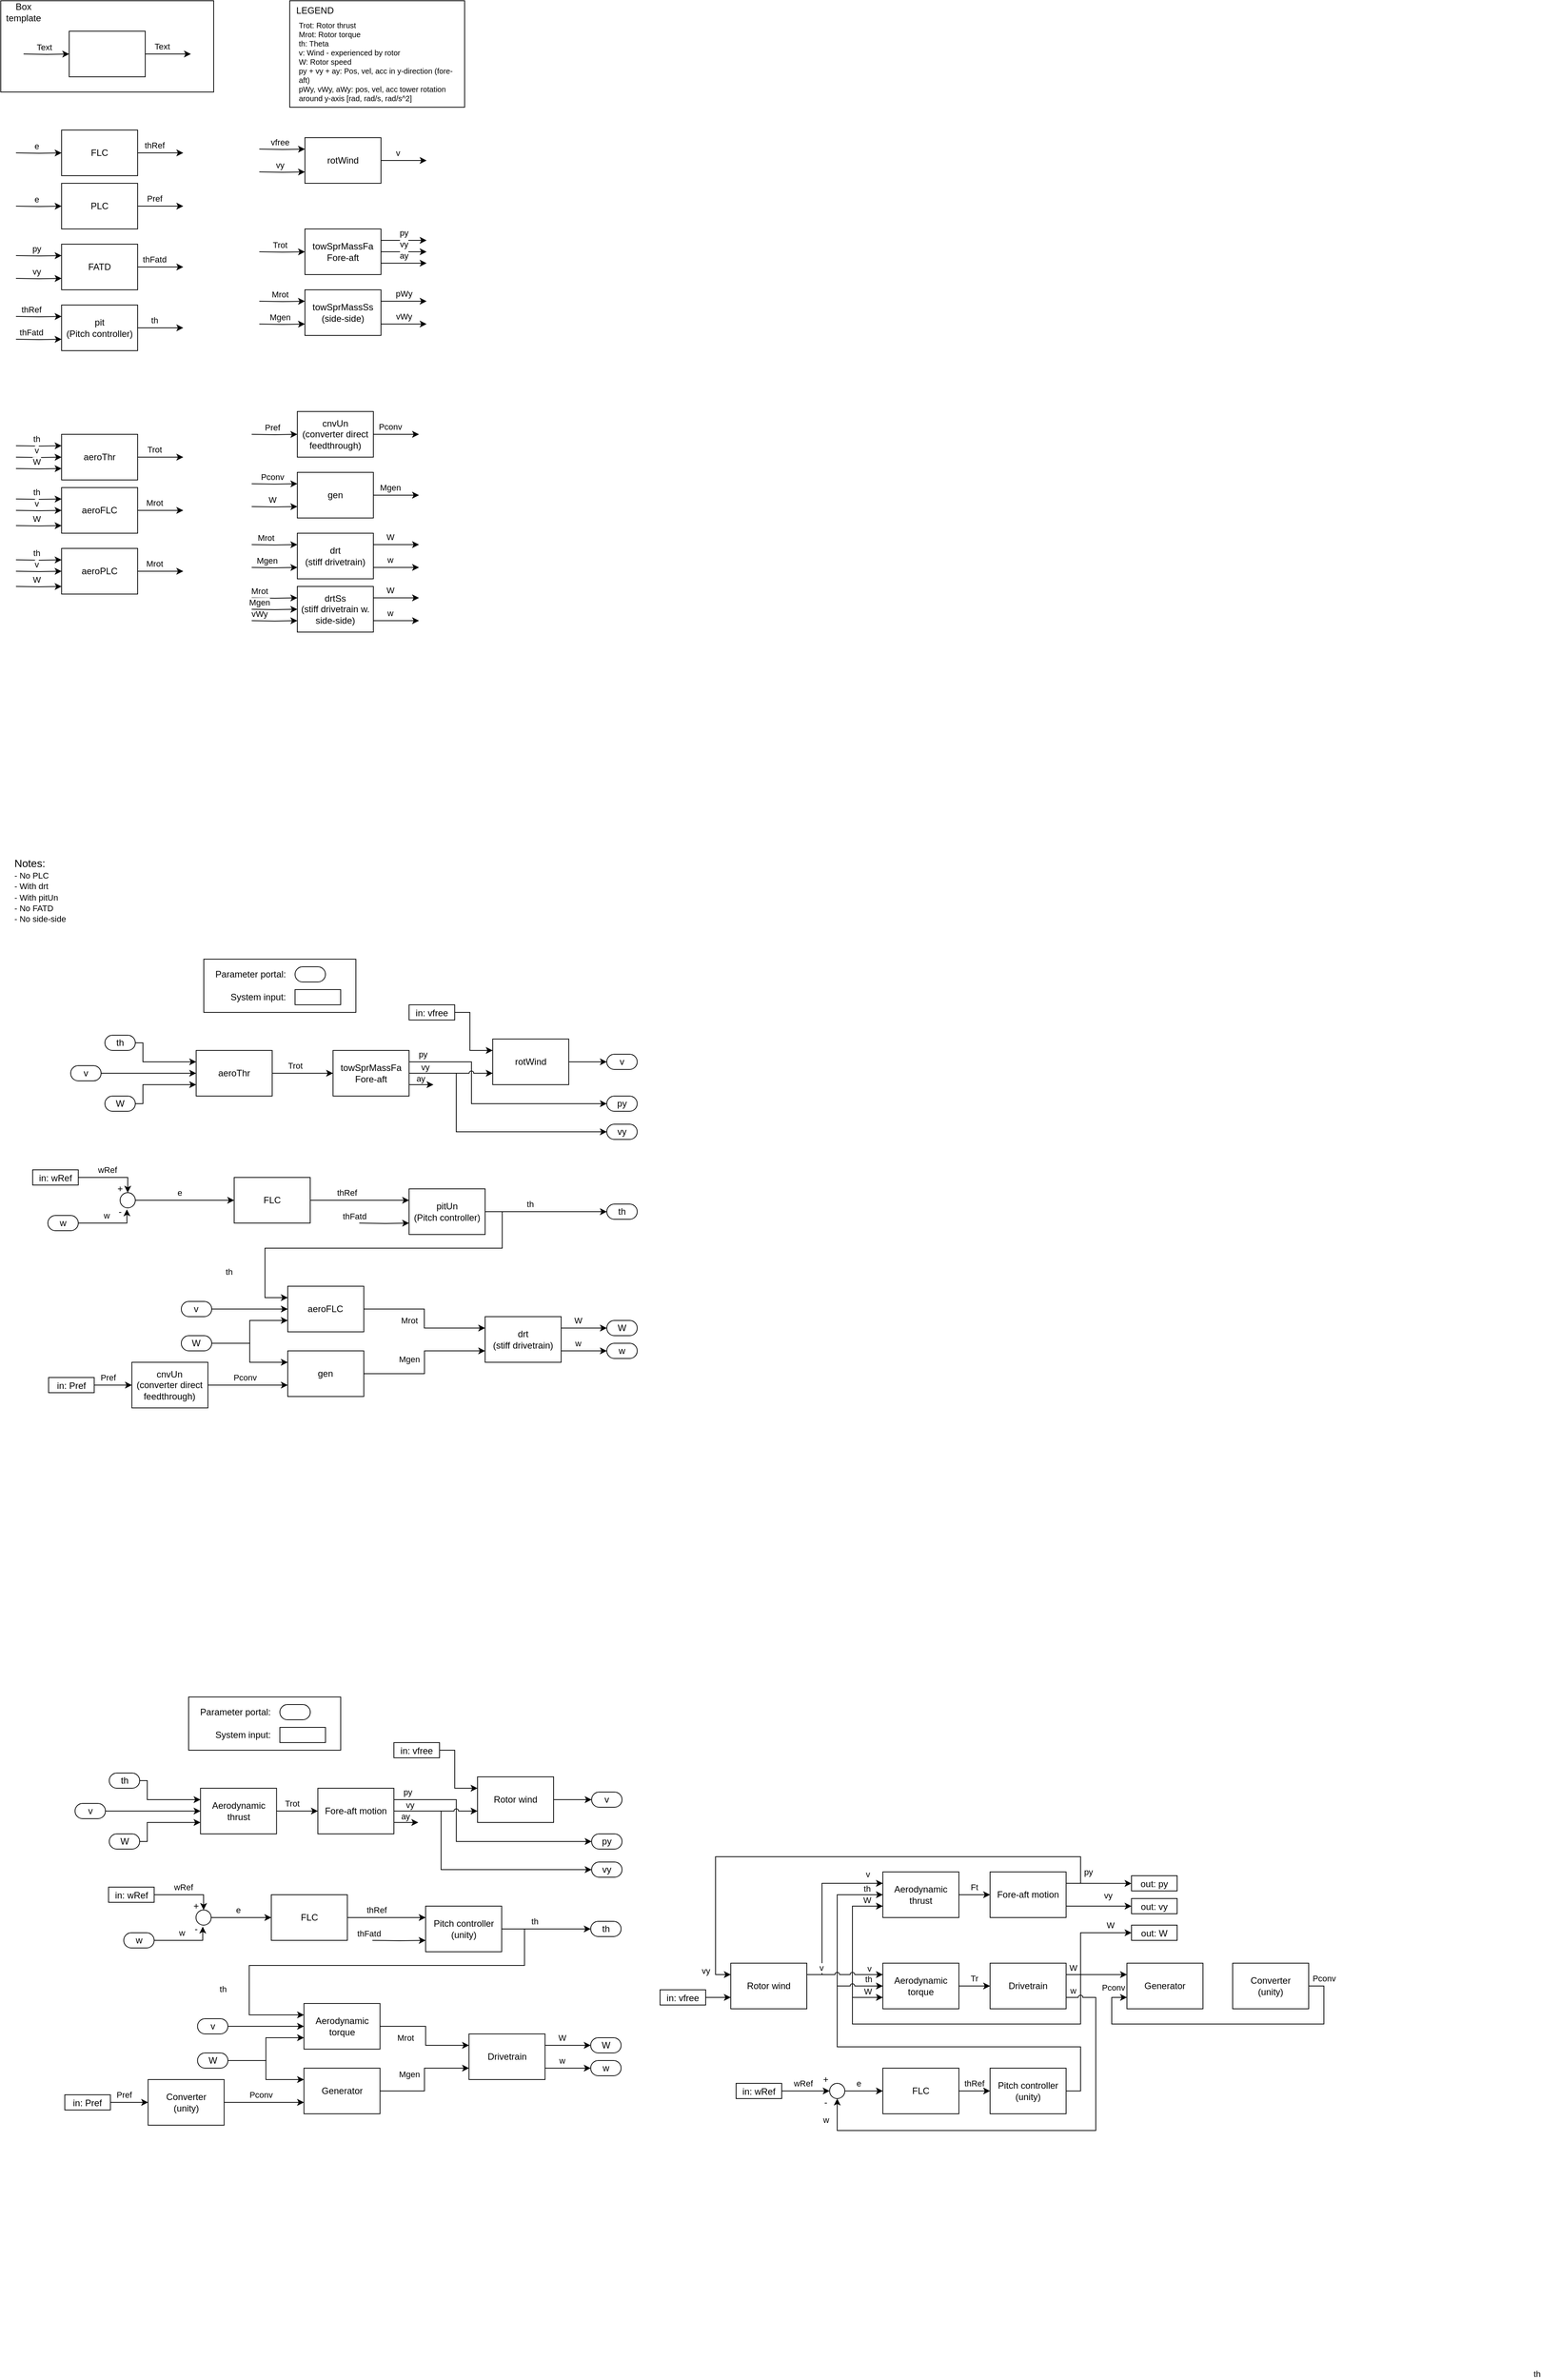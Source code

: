 <mxfile version="20.5.3" type="github">
  <diagram id="bfgBtSmYc3XGGk-cx81R" name="Page-1">
    <mxGraphModel dx="1583" dy="866" grid="1" gridSize="10" guides="1" tooltips="1" connect="1" arrows="1" fold="1" page="1" pageScale="1" pageWidth="850" pageHeight="1100" math="0" shadow="0">
      <root>
        <mxCell id="0" />
        <mxCell id="1" parent="0" />
        <mxCell id="2NKQgYieQlxQsSznahe5-5" value="" style="rounded=0;whiteSpace=wrap;html=1;fillColor=none;" parent="1" vertex="1">
          <mxGeometry width="280" height="120" as="geometry" />
        </mxCell>
        <mxCell id="2NKQgYieQlxQsSznahe5-6" value="Box template" style="text;html=1;strokeColor=none;fillColor=none;align=center;verticalAlign=middle;whiteSpace=wrap;rounded=0;" parent="1" vertex="1">
          <mxGeometry width="60" height="30" as="geometry" />
        </mxCell>
        <mxCell id="2NKQgYieQlxQsSznahe5-47" value="" style="group" parent="1" vertex="1" connectable="0">
          <mxGeometry x="30" y="40" width="220" height="60" as="geometry" />
        </mxCell>
        <mxCell id="2NKQgYieQlxQsSznahe5-3" value="" style="endArrow=classic;html=1;rounded=0;exitX=1;exitY=0.5;exitDx=0;exitDy=0;edgeStyle=orthogonalEdgeStyle;" parent="2NKQgYieQlxQsSznahe5-47" source="2NKQgYieQlxQsSznahe5-40" edge="1">
          <mxGeometry width="50" height="50" relative="1" as="geometry">
            <mxPoint x="190" y="60" as="sourcePoint" />
            <mxPoint x="220" y="30" as="targetPoint" />
          </mxGeometry>
        </mxCell>
        <mxCell id="2NKQgYieQlxQsSznahe5-55" value="Text" style="edgeLabel;html=1;align=center;verticalAlign=middle;resizable=0;points=[];" parent="2NKQgYieQlxQsSznahe5-3" vertex="1" connectable="0">
          <mxGeometry x="-0.265" y="1" relative="1" as="geometry">
            <mxPoint y="-9" as="offset" />
          </mxGeometry>
        </mxCell>
        <mxCell id="2NKQgYieQlxQsSznahe5-40" value="" style="rounded=0;whiteSpace=wrap;html=1;" parent="2NKQgYieQlxQsSznahe5-47" vertex="1">
          <mxGeometry x="60" width="100" height="60" as="geometry" />
        </mxCell>
        <mxCell id="2NKQgYieQlxQsSznahe5-41" value="" style="endArrow=classic;html=1;rounded=0;entryX=0;entryY=0.5;entryDx=0;entryDy=0;edgeStyle=orthogonalEdgeStyle;" parent="2NKQgYieQlxQsSznahe5-47" target="2NKQgYieQlxQsSznahe5-40" edge="1">
          <mxGeometry width="50" height="50" relative="1" as="geometry">
            <mxPoint y="30" as="sourcePoint" />
            <mxPoint x="30" y="30" as="targetPoint" />
          </mxGeometry>
        </mxCell>
        <mxCell id="2NKQgYieQlxQsSznahe5-54" value="Text" style="edgeLabel;html=1;align=center;verticalAlign=middle;resizable=0;points=[];" parent="2NKQgYieQlxQsSznahe5-41" vertex="1" connectable="0">
          <mxGeometry x="-0.106" y="2" relative="1" as="geometry">
            <mxPoint y="-8" as="offset" />
          </mxGeometry>
        </mxCell>
        <mxCell id="2NKQgYieQlxQsSznahe5-81" value="" style="group" parent="1" vertex="1" connectable="0">
          <mxGeometry x="330" y="540" width="220" height="60" as="geometry" />
        </mxCell>
        <mxCell id="2NKQgYieQlxQsSznahe5-82" value="" style="endArrow=classic;html=1;rounded=0;exitX=1;exitY=0.5;exitDx=0;exitDy=0;edgeStyle=orthogonalEdgeStyle;" parent="2NKQgYieQlxQsSznahe5-81" source="2NKQgYieQlxQsSznahe5-84" edge="1">
          <mxGeometry width="50" height="50" relative="1" as="geometry">
            <mxPoint x="190" y="60" as="sourcePoint" />
            <mxPoint x="220" y="30" as="targetPoint" />
          </mxGeometry>
        </mxCell>
        <mxCell id="2NKQgYieQlxQsSznahe5-83" value="Pconv" style="edgeLabel;html=1;align=center;verticalAlign=middle;resizable=0;points=[];" parent="2NKQgYieQlxQsSznahe5-82" vertex="1" connectable="0">
          <mxGeometry x="-0.265" y="1" relative="1" as="geometry">
            <mxPoint y="-9" as="offset" />
          </mxGeometry>
        </mxCell>
        <mxCell id="2NKQgYieQlxQsSznahe5-84" value="cnvUn&lt;br&gt;(converter direct feedthrough)" style="rounded=0;whiteSpace=wrap;html=1;" parent="2NKQgYieQlxQsSznahe5-81" vertex="1">
          <mxGeometry x="60" width="100" height="60" as="geometry" />
        </mxCell>
        <mxCell id="2NKQgYieQlxQsSznahe5-85" value="" style="endArrow=classic;html=1;rounded=0;entryX=0;entryY=0.5;entryDx=0;entryDy=0;edgeStyle=orthogonalEdgeStyle;" parent="2NKQgYieQlxQsSznahe5-81" target="2NKQgYieQlxQsSznahe5-84" edge="1">
          <mxGeometry width="50" height="50" relative="1" as="geometry">
            <mxPoint y="30" as="sourcePoint" />
            <mxPoint x="30" y="30" as="targetPoint" />
          </mxGeometry>
        </mxCell>
        <mxCell id="2NKQgYieQlxQsSznahe5-86" value="Pref" style="edgeLabel;html=1;align=center;verticalAlign=middle;resizable=0;points=[];" parent="2NKQgYieQlxQsSznahe5-85" vertex="1" connectable="0">
          <mxGeometry x="-0.106" y="2" relative="1" as="geometry">
            <mxPoint y="-8" as="offset" />
          </mxGeometry>
        </mxCell>
        <mxCell id="2NKQgYieQlxQsSznahe5-105" value="" style="group" parent="1" vertex="1" connectable="0">
          <mxGeometry x="20" y="570" width="220" height="60" as="geometry" />
        </mxCell>
        <mxCell id="2NKQgYieQlxQsSznahe5-106" value="" style="endArrow=classic;html=1;rounded=0;exitX=1;exitY=0.5;exitDx=0;exitDy=0;edgeStyle=orthogonalEdgeStyle;" parent="2NKQgYieQlxQsSznahe5-105" source="2NKQgYieQlxQsSznahe5-108" edge="1">
          <mxGeometry width="50" height="50" relative="1" as="geometry">
            <mxPoint x="190" y="60" as="sourcePoint" />
            <mxPoint x="220" y="30" as="targetPoint" />
          </mxGeometry>
        </mxCell>
        <mxCell id="2NKQgYieQlxQsSznahe5-107" value="Trot" style="edgeLabel;html=1;align=center;verticalAlign=middle;resizable=0;points=[];" parent="2NKQgYieQlxQsSznahe5-106" vertex="1" connectable="0">
          <mxGeometry x="-0.265" y="1" relative="1" as="geometry">
            <mxPoint y="-9" as="offset" />
          </mxGeometry>
        </mxCell>
        <mxCell id="2NKQgYieQlxQsSznahe5-108" value="aeroThr" style="rounded=0;whiteSpace=wrap;html=1;" parent="2NKQgYieQlxQsSznahe5-105" vertex="1">
          <mxGeometry x="60" width="100" height="60" as="geometry" />
        </mxCell>
        <mxCell id="2NKQgYieQlxQsSznahe5-109" value="" style="endArrow=classic;html=1;rounded=0;entryX=0;entryY=0.25;entryDx=0;entryDy=0;edgeStyle=orthogonalEdgeStyle;" parent="2NKQgYieQlxQsSznahe5-105" target="2NKQgYieQlxQsSznahe5-108" edge="1">
          <mxGeometry width="50" height="50" relative="1" as="geometry">
            <mxPoint y="15" as="sourcePoint" />
            <mxPoint x="30" y="30" as="targetPoint" />
          </mxGeometry>
        </mxCell>
        <mxCell id="2NKQgYieQlxQsSznahe5-110" value="th" style="edgeLabel;html=1;align=center;verticalAlign=middle;resizable=0;points=[];" parent="2NKQgYieQlxQsSznahe5-109" vertex="1" connectable="0">
          <mxGeometry x="-0.106" y="2" relative="1" as="geometry">
            <mxPoint y="-8" as="offset" />
          </mxGeometry>
        </mxCell>
        <mxCell id="ZojpfDY3j0kffaaoSL6z-208" value="" style="endArrow=classic;html=1;rounded=0;entryX=0;entryY=0.5;entryDx=0;entryDy=0;edgeStyle=orthogonalEdgeStyle;" parent="2NKQgYieQlxQsSznahe5-105" target="2NKQgYieQlxQsSznahe5-108" edge="1">
          <mxGeometry width="50" height="50" relative="1" as="geometry">
            <mxPoint y="30" as="sourcePoint" />
            <mxPoint x="50.0" y="50" as="targetPoint" />
          </mxGeometry>
        </mxCell>
        <mxCell id="ZojpfDY3j0kffaaoSL6z-209" value="v" style="edgeLabel;html=1;align=center;verticalAlign=middle;resizable=0;points=[];" parent="ZojpfDY3j0kffaaoSL6z-208" vertex="1" connectable="0">
          <mxGeometry x="-0.106" y="2" relative="1" as="geometry">
            <mxPoint y="-8" as="offset" />
          </mxGeometry>
        </mxCell>
        <mxCell id="2NKQgYieQlxQsSznahe5-111" value="&amp;nbsp; LEGEND&lt;br&gt;&lt;br&gt;&lt;br&gt;&lt;br&gt;&lt;br&gt;&lt;br&gt;&lt;br&gt;&lt;br&gt;&lt;br&gt;" style="rounded=0;whiteSpace=wrap;html=1;fillColor=none;align=left;" parent="1" vertex="1">
          <mxGeometry x="380" width="230" height="140" as="geometry" />
        </mxCell>
        <mxCell id="2NKQgYieQlxQsSznahe5-112" value="&lt;div style=&quot;&quot;&gt;&lt;span style=&quot;font-size: 10px; background-color: initial;&quot;&gt;Trot: Rotor thrust&lt;/span&gt;&lt;/div&gt;&lt;div style=&quot;&quot;&gt;&lt;span style=&quot;font-size: 10px;&quot;&gt;Mrot: Rotor torque&lt;/span&gt;&lt;/div&gt;&lt;font style=&quot;font-size: 10px;&quot;&gt;&lt;div style=&quot;&quot;&gt;&lt;span style=&quot;background-color: initial;&quot;&gt;th: Theta&lt;/span&gt;&lt;/div&gt;&lt;span style=&quot;&quot;&gt;&lt;div style=&quot;&quot;&gt;&lt;span style=&quot;background-color: initial;&quot;&gt;v: Wind - experienced by rotor&lt;/span&gt;&lt;/div&gt;&lt;/span&gt;&lt;/font&gt;&lt;div style=&quot;font-size: 10px;&quot;&gt;&lt;span style=&quot;background-color: initial;&quot;&gt;&lt;font style=&quot;font-size: 10px;&quot;&gt;W: Rotor speed&lt;/font&gt;&lt;/span&gt;&lt;/div&gt;&lt;div style=&quot;font-size: 10px;&quot;&gt;&lt;font style=&quot;font-size: 10px;&quot;&gt;py + vy + ay: Pos, vel, acc in y-direction (fore-aft)&lt;/font&gt;&lt;/div&gt;&lt;div style=&quot;font-size: 10px;&quot;&gt;&lt;span style=&quot;background-color: initial;&quot;&gt;&lt;font style=&quot;font-size: 10px;&quot;&gt;pWy, vWy, aWy: pos, vel, acc tower rotation around y-axis [rad, rad/s, rad/s^2]&lt;/font&gt;&lt;/span&gt;&lt;/div&gt;" style="text;html=1;strokeColor=none;fillColor=none;align=left;verticalAlign=middle;whiteSpace=wrap;rounded=0;fontSize=9;" parent="1" vertex="1">
          <mxGeometry x="390" y="20" width="210" height="120" as="geometry" />
        </mxCell>
        <mxCell id="2NKQgYieQlxQsSznahe5-62" value="" style="group" parent="1" vertex="1" connectable="0">
          <mxGeometry x="20" y="170" width="220" height="60" as="geometry" />
        </mxCell>
        <mxCell id="2NKQgYieQlxQsSznahe5-63" value="" style="endArrow=classic;html=1;rounded=0;exitX=1;exitY=0.5;exitDx=0;exitDy=0;edgeStyle=orthogonalEdgeStyle;" parent="2NKQgYieQlxQsSznahe5-62" source="2NKQgYieQlxQsSznahe5-65" edge="1">
          <mxGeometry width="50" height="50" relative="1" as="geometry">
            <mxPoint x="190" y="60" as="sourcePoint" />
            <mxPoint x="220" y="30" as="targetPoint" />
          </mxGeometry>
        </mxCell>
        <mxCell id="2NKQgYieQlxQsSznahe5-64" value="thRef" style="edgeLabel;html=1;align=center;verticalAlign=middle;resizable=0;points=[];" parent="2NKQgYieQlxQsSznahe5-63" vertex="1" connectable="0">
          <mxGeometry x="-0.265" y="1" relative="1" as="geometry">
            <mxPoint y="-9" as="offset" />
          </mxGeometry>
        </mxCell>
        <mxCell id="2NKQgYieQlxQsSznahe5-65" value="FLC" style="rounded=0;whiteSpace=wrap;html=1;" parent="2NKQgYieQlxQsSznahe5-62" vertex="1">
          <mxGeometry x="60" width="100" height="60" as="geometry" />
        </mxCell>
        <mxCell id="2NKQgYieQlxQsSznahe5-66" value="" style="endArrow=classic;html=1;rounded=0;entryX=0;entryY=0.5;entryDx=0;entryDy=0;edgeStyle=orthogonalEdgeStyle;" parent="2NKQgYieQlxQsSznahe5-62" target="2NKQgYieQlxQsSznahe5-65" edge="1">
          <mxGeometry width="50" height="50" relative="1" as="geometry">
            <mxPoint y="30" as="sourcePoint" />
            <mxPoint x="30" y="30" as="targetPoint" />
          </mxGeometry>
        </mxCell>
        <mxCell id="2NKQgYieQlxQsSznahe5-67" value="e" style="edgeLabel;html=1;align=center;verticalAlign=middle;resizable=0;points=[];" parent="2NKQgYieQlxQsSznahe5-66" vertex="1" connectable="0">
          <mxGeometry x="-0.106" y="2" relative="1" as="geometry">
            <mxPoint y="-8" as="offset" />
          </mxGeometry>
        </mxCell>
        <mxCell id="2NKQgYieQlxQsSznahe5-68" value="" style="group" parent="1" vertex="1" connectable="0">
          <mxGeometry x="20" y="240" width="220" height="60" as="geometry" />
        </mxCell>
        <mxCell id="2NKQgYieQlxQsSznahe5-69" value="" style="endArrow=classic;html=1;rounded=0;exitX=1;exitY=0.5;exitDx=0;exitDy=0;edgeStyle=orthogonalEdgeStyle;" parent="2NKQgYieQlxQsSznahe5-68" source="2NKQgYieQlxQsSznahe5-71" edge="1">
          <mxGeometry width="50" height="50" relative="1" as="geometry">
            <mxPoint x="190" y="60" as="sourcePoint" />
            <mxPoint x="220" y="30" as="targetPoint" />
          </mxGeometry>
        </mxCell>
        <mxCell id="2NKQgYieQlxQsSznahe5-70" value="Pref" style="edgeLabel;html=1;align=center;verticalAlign=middle;resizable=0;points=[];" parent="2NKQgYieQlxQsSznahe5-69" vertex="1" connectable="0">
          <mxGeometry x="-0.265" y="1" relative="1" as="geometry">
            <mxPoint y="-9" as="offset" />
          </mxGeometry>
        </mxCell>
        <mxCell id="2NKQgYieQlxQsSznahe5-71" value="PLC" style="rounded=0;whiteSpace=wrap;html=1;" parent="2NKQgYieQlxQsSznahe5-68" vertex="1">
          <mxGeometry x="60" width="100" height="60" as="geometry" />
        </mxCell>
        <mxCell id="2NKQgYieQlxQsSznahe5-72" value="" style="endArrow=classic;html=1;rounded=0;entryX=0;entryY=0.5;entryDx=0;entryDy=0;edgeStyle=orthogonalEdgeStyle;" parent="2NKQgYieQlxQsSznahe5-68" target="2NKQgYieQlxQsSznahe5-71" edge="1">
          <mxGeometry width="50" height="50" relative="1" as="geometry">
            <mxPoint y="30" as="sourcePoint" />
            <mxPoint x="30" y="30" as="targetPoint" />
          </mxGeometry>
        </mxCell>
        <mxCell id="2NKQgYieQlxQsSznahe5-73" value="e" style="edgeLabel;html=1;align=center;verticalAlign=middle;resizable=0;points=[];" parent="2NKQgYieQlxQsSznahe5-72" vertex="1" connectable="0">
          <mxGeometry x="-0.106" y="2" relative="1" as="geometry">
            <mxPoint y="-8" as="offset" />
          </mxGeometry>
        </mxCell>
        <mxCell id="2NKQgYieQlxQsSznahe5-147" value="" style="group" parent="1" vertex="1" connectable="0">
          <mxGeometry x="20" y="400" width="220" height="60" as="geometry" />
        </mxCell>
        <mxCell id="2NKQgYieQlxQsSznahe5-148" value="" style="endArrow=classic;html=1;rounded=0;exitX=1;exitY=0.5;exitDx=0;exitDy=0;edgeStyle=orthogonalEdgeStyle;" parent="2NKQgYieQlxQsSznahe5-147" source="2NKQgYieQlxQsSznahe5-150" edge="1">
          <mxGeometry width="50" height="50" relative="1" as="geometry">
            <mxPoint x="190" y="60" as="sourcePoint" />
            <mxPoint x="220" y="30" as="targetPoint" />
          </mxGeometry>
        </mxCell>
        <mxCell id="2NKQgYieQlxQsSznahe5-149" value="th" style="edgeLabel;html=1;align=center;verticalAlign=middle;resizable=0;points=[];" parent="2NKQgYieQlxQsSznahe5-148" vertex="1" connectable="0">
          <mxGeometry x="-0.265" y="1" relative="1" as="geometry">
            <mxPoint y="-9" as="offset" />
          </mxGeometry>
        </mxCell>
        <mxCell id="2NKQgYieQlxQsSznahe5-150" value="pit&lt;br&gt;(Pitch controller)" style="rounded=0;whiteSpace=wrap;html=1;" parent="2NKQgYieQlxQsSznahe5-147" vertex="1">
          <mxGeometry x="60" width="100" height="60" as="geometry" />
        </mxCell>
        <mxCell id="2NKQgYieQlxQsSznahe5-151" value="" style="endArrow=classic;html=1;rounded=0;entryX=0;entryY=0.25;entryDx=0;entryDy=0;edgeStyle=orthogonalEdgeStyle;" parent="2NKQgYieQlxQsSznahe5-147" target="2NKQgYieQlxQsSznahe5-150" edge="1">
          <mxGeometry width="50" height="50" relative="1" as="geometry">
            <mxPoint y="15" as="sourcePoint" />
            <mxPoint x="30" y="30" as="targetPoint" />
          </mxGeometry>
        </mxCell>
        <mxCell id="2NKQgYieQlxQsSznahe5-152" value="thRef" style="edgeLabel;html=1;align=center;verticalAlign=middle;resizable=0;points=[];" parent="2NKQgYieQlxQsSznahe5-151" vertex="1" connectable="0">
          <mxGeometry x="-0.106" y="2" relative="1" as="geometry">
            <mxPoint x="-7" y="-8" as="offset" />
          </mxGeometry>
        </mxCell>
        <mxCell id="ZojpfDY3j0kffaaoSL6z-186" value="" style="endArrow=classic;html=1;rounded=0;entryX=0;entryY=0.75;entryDx=0;entryDy=0;edgeStyle=orthogonalEdgeStyle;" parent="2NKQgYieQlxQsSznahe5-147" target="2NKQgYieQlxQsSznahe5-150" edge="1">
          <mxGeometry width="50" height="50" relative="1" as="geometry">
            <mxPoint y="45" as="sourcePoint" />
            <mxPoint x="50" y="59.6" as="targetPoint" />
          </mxGeometry>
        </mxCell>
        <mxCell id="ZojpfDY3j0kffaaoSL6z-187" value="thFatd" style="edgeLabel;html=1;align=center;verticalAlign=middle;resizable=0;points=[];" parent="ZojpfDY3j0kffaaoSL6z-186" vertex="1" connectable="0">
          <mxGeometry x="-0.106" y="2" relative="1" as="geometry">
            <mxPoint x="-7" y="-8" as="offset" />
          </mxGeometry>
        </mxCell>
        <mxCell id="2NKQgYieQlxQsSznahe5-142" value="" style="endArrow=classic;html=1;rounded=0;exitX=1;exitY=0.5;exitDx=0;exitDy=0;edgeStyle=orthogonalEdgeStyle;" parent="1" source="2NKQgYieQlxQsSznahe5-144" edge="1">
          <mxGeometry width="50" height="50" relative="1" as="geometry">
            <mxPoint x="210" y="380" as="sourcePoint" />
            <mxPoint x="240" y="350" as="targetPoint" />
          </mxGeometry>
        </mxCell>
        <mxCell id="2NKQgYieQlxQsSznahe5-143" value="thFatd" style="edgeLabel;html=1;align=center;verticalAlign=middle;resizable=0;points=[];" parent="2NKQgYieQlxQsSznahe5-142" vertex="1" connectable="0">
          <mxGeometry x="-0.265" y="1" relative="1" as="geometry">
            <mxPoint y="-9" as="offset" />
          </mxGeometry>
        </mxCell>
        <mxCell id="2NKQgYieQlxQsSznahe5-144" value="FATD" style="rounded=0;whiteSpace=wrap;html=1;" parent="1" vertex="1">
          <mxGeometry x="80" y="320" width="100" height="60" as="geometry" />
        </mxCell>
        <mxCell id="2NKQgYieQlxQsSznahe5-145" value="" style="endArrow=classic;html=1;rounded=0;entryX=0;entryY=0.25;entryDx=0;entryDy=0;edgeStyle=orthogonalEdgeStyle;" parent="1" target="2NKQgYieQlxQsSznahe5-144" edge="1">
          <mxGeometry width="50" height="50" relative="1" as="geometry">
            <mxPoint x="20" y="335" as="sourcePoint" />
            <mxPoint x="50" y="350" as="targetPoint" />
          </mxGeometry>
        </mxCell>
        <mxCell id="2NKQgYieQlxQsSznahe5-146" value="py" style="edgeLabel;html=1;align=center;verticalAlign=middle;resizable=0;points=[];" parent="2NKQgYieQlxQsSznahe5-145" vertex="1" connectable="0">
          <mxGeometry x="-0.106" y="2" relative="1" as="geometry">
            <mxPoint y="-8" as="offset" />
          </mxGeometry>
        </mxCell>
        <mxCell id="ZojpfDY3j0kffaaoSL6z-183" value="" style="endArrow=classic;html=1;rounded=0;entryX=0;entryY=0.75;entryDx=0;entryDy=0;edgeStyle=orthogonalEdgeStyle;" parent="1" target="2NKQgYieQlxQsSznahe5-144" edge="1">
          <mxGeometry width="50" height="50" relative="1" as="geometry">
            <mxPoint x="20" y="365" as="sourcePoint" />
            <mxPoint x="70" y="360" as="targetPoint" />
          </mxGeometry>
        </mxCell>
        <mxCell id="ZojpfDY3j0kffaaoSL6z-184" value="vy" style="edgeLabel;html=1;align=center;verticalAlign=middle;resizable=0;points=[];" parent="ZojpfDY3j0kffaaoSL6z-183" vertex="1" connectable="0">
          <mxGeometry x="-0.106" y="2" relative="1" as="geometry">
            <mxPoint y="-8" as="offset" />
          </mxGeometry>
        </mxCell>
        <mxCell id="2NKQgYieQlxQsSznahe5-88" value="" style="endArrow=classic;html=1;rounded=0;exitX=1;exitY=0.5;exitDx=0;exitDy=0;edgeStyle=orthogonalEdgeStyle;" parent="1" source="2NKQgYieQlxQsSznahe5-90" edge="1">
          <mxGeometry width="50" height="50" relative="1" as="geometry">
            <mxPoint x="530" y="240" as="sourcePoint" />
            <mxPoint x="560" y="210" as="targetPoint" />
          </mxGeometry>
        </mxCell>
        <mxCell id="2NKQgYieQlxQsSznahe5-89" value="v" style="edgeLabel;html=1;align=center;verticalAlign=middle;resizable=0;points=[];" parent="2NKQgYieQlxQsSznahe5-88" vertex="1" connectable="0">
          <mxGeometry x="-0.265" y="1" relative="1" as="geometry">
            <mxPoint y="-9" as="offset" />
          </mxGeometry>
        </mxCell>
        <mxCell id="2NKQgYieQlxQsSznahe5-90" value="rotWind" style="rounded=0;whiteSpace=wrap;html=1;" parent="1" vertex="1">
          <mxGeometry x="400" y="180" width="100" height="60" as="geometry" />
        </mxCell>
        <mxCell id="2NKQgYieQlxQsSznahe5-91" value="" style="endArrow=classic;html=1;rounded=0;entryX=0;entryY=0.25;entryDx=0;entryDy=0;edgeStyle=orthogonalEdgeStyle;" parent="1" target="2NKQgYieQlxQsSznahe5-90" edge="1">
          <mxGeometry width="50" height="50" relative="1" as="geometry">
            <mxPoint x="340" y="195" as="sourcePoint" />
            <mxPoint x="370" y="210" as="targetPoint" />
          </mxGeometry>
        </mxCell>
        <mxCell id="2NKQgYieQlxQsSznahe5-92" value="vfree" style="edgeLabel;html=1;align=center;verticalAlign=middle;resizable=0;points=[];" parent="2NKQgYieQlxQsSznahe5-91" vertex="1" connectable="0">
          <mxGeometry x="-0.106" y="2" relative="1" as="geometry">
            <mxPoint y="-8" as="offset" />
          </mxGeometry>
        </mxCell>
        <mxCell id="ZojpfDY3j0kffaaoSL6z-190" value="" style="endArrow=classic;html=1;rounded=0;entryX=0;entryY=0.75;entryDx=0;entryDy=0;edgeStyle=orthogonalEdgeStyle;" parent="1" target="2NKQgYieQlxQsSznahe5-90" edge="1">
          <mxGeometry width="50" height="50" relative="1" as="geometry">
            <mxPoint x="340" y="225" as="sourcePoint" />
            <mxPoint x="410" y="205" as="targetPoint" />
          </mxGeometry>
        </mxCell>
        <mxCell id="ZojpfDY3j0kffaaoSL6z-191" value="vy" style="edgeLabel;html=1;align=center;verticalAlign=middle;resizable=0;points=[];" parent="ZojpfDY3j0kffaaoSL6z-190" vertex="1" connectable="0">
          <mxGeometry x="-0.106" y="2" relative="1" as="geometry">
            <mxPoint y="-8" as="offset" />
          </mxGeometry>
        </mxCell>
        <mxCell id="2NKQgYieQlxQsSznahe5-100" value="" style="endArrow=classic;html=1;rounded=0;exitX=1;exitY=0.25;exitDx=0;exitDy=0;edgeStyle=orthogonalEdgeStyle;" parent="1" source="2NKQgYieQlxQsSznahe5-102" edge="1">
          <mxGeometry width="50" height="50" relative="1" as="geometry">
            <mxPoint x="530" y="440" as="sourcePoint" />
            <mxPoint x="560" y="395" as="targetPoint" />
          </mxGeometry>
        </mxCell>
        <mxCell id="2NKQgYieQlxQsSznahe5-101" value="pWy" style="edgeLabel;html=1;align=center;verticalAlign=middle;resizable=0;points=[];" parent="2NKQgYieQlxQsSznahe5-100" vertex="1" connectable="0">
          <mxGeometry x="-0.265" y="1" relative="1" as="geometry">
            <mxPoint x="8" y="-9" as="offset" />
          </mxGeometry>
        </mxCell>
        <mxCell id="2NKQgYieQlxQsSznahe5-102" value="towSprMassSs&lt;br&gt;(side-side)" style="rounded=0;whiteSpace=wrap;html=1;" parent="1" vertex="1">
          <mxGeometry x="400" y="380" width="100" height="60" as="geometry" />
        </mxCell>
        <mxCell id="2NKQgYieQlxQsSznahe5-103" value="" style="endArrow=classic;html=1;rounded=0;entryX=0;entryY=0.25;entryDx=0;entryDy=0;edgeStyle=orthogonalEdgeStyle;" parent="1" target="2NKQgYieQlxQsSznahe5-102" edge="1">
          <mxGeometry width="50" height="50" relative="1" as="geometry">
            <mxPoint x="340" y="395" as="sourcePoint" />
            <mxPoint x="370" y="410" as="targetPoint" />
          </mxGeometry>
        </mxCell>
        <mxCell id="2NKQgYieQlxQsSznahe5-104" value="Mrot" style="edgeLabel;html=1;align=center;verticalAlign=middle;resizable=0;points=[];" parent="2NKQgYieQlxQsSznahe5-103" vertex="1" connectable="0">
          <mxGeometry x="-0.106" y="2" relative="1" as="geometry">
            <mxPoint y="-8" as="offset" />
          </mxGeometry>
        </mxCell>
        <mxCell id="ZojpfDY3j0kffaaoSL6z-188" value="" style="endArrow=classic;html=1;rounded=0;entryX=0;entryY=0.75;entryDx=0;entryDy=0;edgeStyle=orthogonalEdgeStyle;" parent="1" target="2NKQgYieQlxQsSznahe5-102" edge="1">
          <mxGeometry width="50" height="50" relative="1" as="geometry">
            <mxPoint x="340" y="425" as="sourcePoint" />
            <mxPoint x="400" y="430" as="targetPoint" />
          </mxGeometry>
        </mxCell>
        <mxCell id="ZojpfDY3j0kffaaoSL6z-189" value="Mgen" style="edgeLabel;html=1;align=center;verticalAlign=middle;resizable=0;points=[];" parent="ZojpfDY3j0kffaaoSL6z-188" vertex="1" connectable="0">
          <mxGeometry x="-0.106" y="2" relative="1" as="geometry">
            <mxPoint y="-8" as="offset" />
          </mxGeometry>
        </mxCell>
        <mxCell id="ZojpfDY3j0kffaaoSL6z-192" value="" style="endArrow=classic;html=1;rounded=0;exitX=1;exitY=0.75;exitDx=0;exitDy=0;edgeStyle=orthogonalEdgeStyle;" parent="1" source="2NKQgYieQlxQsSznahe5-102" edge="1">
          <mxGeometry width="50" height="50" relative="1" as="geometry">
            <mxPoint x="510" y="405" as="sourcePoint" />
            <mxPoint x="560" y="425" as="targetPoint" />
          </mxGeometry>
        </mxCell>
        <mxCell id="ZojpfDY3j0kffaaoSL6z-193" value="vWy" style="edgeLabel;html=1;align=center;verticalAlign=middle;resizable=0;points=[];" parent="ZojpfDY3j0kffaaoSL6z-192" vertex="1" connectable="0">
          <mxGeometry x="-0.265" y="1" relative="1" as="geometry">
            <mxPoint x="8" y="-9" as="offset" />
          </mxGeometry>
        </mxCell>
        <mxCell id="2NKQgYieQlxQsSznahe5-94" value="" style="endArrow=classic;html=1;rounded=0;exitX=1;exitY=0.25;exitDx=0;exitDy=0;edgeStyle=orthogonalEdgeStyle;" parent="1" source="2NKQgYieQlxQsSznahe5-96" edge="1">
          <mxGeometry width="50" height="50" relative="1" as="geometry">
            <mxPoint x="530" y="360" as="sourcePoint" />
            <mxPoint x="560" y="315" as="targetPoint" />
          </mxGeometry>
        </mxCell>
        <mxCell id="2NKQgYieQlxQsSznahe5-95" value="py" style="edgeLabel;html=1;align=center;verticalAlign=middle;resizable=0;points=[];" parent="2NKQgYieQlxQsSznahe5-94" vertex="1" connectable="0">
          <mxGeometry x="-0.265" y="1" relative="1" as="geometry">
            <mxPoint x="8" y="-9" as="offset" />
          </mxGeometry>
        </mxCell>
        <mxCell id="2NKQgYieQlxQsSznahe5-96" value="towSprMassFa&lt;br&gt;Fore-aft" style="rounded=0;whiteSpace=wrap;html=1;" parent="1" vertex="1">
          <mxGeometry x="400" y="300" width="100" height="60" as="geometry" />
        </mxCell>
        <mxCell id="2NKQgYieQlxQsSznahe5-97" value="" style="endArrow=classic;html=1;rounded=0;entryX=0;entryY=0.5;entryDx=0;entryDy=0;edgeStyle=orthogonalEdgeStyle;" parent="1" target="2NKQgYieQlxQsSznahe5-96" edge="1">
          <mxGeometry width="50" height="50" relative="1" as="geometry">
            <mxPoint x="340" y="330" as="sourcePoint" />
            <mxPoint x="370" y="330" as="targetPoint" />
          </mxGeometry>
        </mxCell>
        <mxCell id="2NKQgYieQlxQsSznahe5-98" value="Trot" style="edgeLabel;html=1;align=center;verticalAlign=middle;resizable=0;points=[];" parent="2NKQgYieQlxQsSznahe5-97" vertex="1" connectable="0">
          <mxGeometry x="-0.106" y="2" relative="1" as="geometry">
            <mxPoint y="-8" as="offset" />
          </mxGeometry>
        </mxCell>
        <mxCell id="ZojpfDY3j0kffaaoSL6z-194" value="" style="endArrow=classic;html=1;rounded=0;exitX=1;exitY=0.5;exitDx=0;exitDy=0;edgeStyle=orthogonalEdgeStyle;" parent="1" source="2NKQgYieQlxQsSznahe5-96" edge="1">
          <mxGeometry width="50" height="50" relative="1" as="geometry">
            <mxPoint x="510" y="325" as="sourcePoint" />
            <mxPoint x="560" y="330" as="targetPoint" />
          </mxGeometry>
        </mxCell>
        <mxCell id="ZojpfDY3j0kffaaoSL6z-195" value="vy" style="edgeLabel;html=1;align=center;verticalAlign=middle;resizable=0;points=[];" parent="ZojpfDY3j0kffaaoSL6z-194" vertex="1" connectable="0">
          <mxGeometry x="-0.265" y="1" relative="1" as="geometry">
            <mxPoint x="8" y="-9" as="offset" />
          </mxGeometry>
        </mxCell>
        <mxCell id="ZojpfDY3j0kffaaoSL6z-196" value="" style="endArrow=classic;html=1;rounded=0;exitX=1;exitY=0.75;exitDx=0;exitDy=0;edgeStyle=orthogonalEdgeStyle;" parent="1" source="2NKQgYieQlxQsSznahe5-96" edge="1">
          <mxGeometry width="50" height="50" relative="1" as="geometry">
            <mxPoint x="510" y="340.0" as="sourcePoint" />
            <mxPoint x="560" y="345" as="targetPoint" />
          </mxGeometry>
        </mxCell>
        <mxCell id="ZojpfDY3j0kffaaoSL6z-197" value="ay" style="edgeLabel;html=1;align=center;verticalAlign=middle;resizable=0;points=[];" parent="ZojpfDY3j0kffaaoSL6z-196" vertex="1" connectable="0">
          <mxGeometry x="-0.265" y="1" relative="1" as="geometry">
            <mxPoint x="8" y="-9" as="offset" />
          </mxGeometry>
        </mxCell>
        <mxCell id="2NKQgYieQlxQsSznahe5-154" value="" style="endArrow=classic;html=1;rounded=0;exitX=1;exitY=0.25;exitDx=0;exitDy=0;edgeStyle=orthogonalEdgeStyle;" parent="1" source="2NKQgYieQlxQsSznahe5-156" edge="1">
          <mxGeometry width="50" height="50" relative="1" as="geometry">
            <mxPoint x="520" y="830" as="sourcePoint" />
            <mxPoint x="550" y="785" as="targetPoint" />
          </mxGeometry>
        </mxCell>
        <mxCell id="2NKQgYieQlxQsSznahe5-155" value="W" style="edgeLabel;html=1;align=center;verticalAlign=middle;resizable=0;points=[];" parent="2NKQgYieQlxQsSznahe5-154" vertex="1" connectable="0">
          <mxGeometry x="-0.265" y="1" relative="1" as="geometry">
            <mxPoint y="-9" as="offset" />
          </mxGeometry>
        </mxCell>
        <mxCell id="2NKQgYieQlxQsSznahe5-156" value="drtSs&lt;br&gt;(stiff drivetrain w. side-side)" style="rounded=0;whiteSpace=wrap;html=1;" parent="1" vertex="1">
          <mxGeometry x="390" y="770" width="100" height="60" as="geometry" />
        </mxCell>
        <mxCell id="2NKQgYieQlxQsSznahe5-157" value="" style="endArrow=classic;html=1;rounded=0;entryX=0;entryY=0.25;entryDx=0;entryDy=0;edgeStyle=orthogonalEdgeStyle;" parent="1" target="2NKQgYieQlxQsSznahe5-156" edge="1">
          <mxGeometry width="50" height="50" relative="1" as="geometry">
            <mxPoint x="330" y="785" as="sourcePoint" />
            <mxPoint x="360" y="800" as="targetPoint" />
          </mxGeometry>
        </mxCell>
        <mxCell id="2NKQgYieQlxQsSznahe5-158" value="Mrot" style="edgeLabel;html=1;align=center;verticalAlign=middle;resizable=0;points=[];" parent="2NKQgYieQlxQsSznahe5-157" vertex="1" connectable="0">
          <mxGeometry x="-0.106" y="2" relative="1" as="geometry">
            <mxPoint x="-17" y="-8" as="offset" />
          </mxGeometry>
        </mxCell>
        <mxCell id="2NKQgYieQlxQsSznahe5-160" value="" style="endArrow=classic;html=1;rounded=0;exitX=1;exitY=0.25;exitDx=0;exitDy=0;edgeStyle=orthogonalEdgeStyle;" parent="1" source="2NKQgYieQlxQsSznahe5-162" edge="1">
          <mxGeometry width="50" height="50" relative="1" as="geometry">
            <mxPoint x="520" y="760" as="sourcePoint" />
            <mxPoint x="550" y="715" as="targetPoint" />
          </mxGeometry>
        </mxCell>
        <mxCell id="2NKQgYieQlxQsSznahe5-161" value="W" style="edgeLabel;html=1;align=center;verticalAlign=middle;resizable=0;points=[];" parent="2NKQgYieQlxQsSznahe5-160" vertex="1" connectable="0">
          <mxGeometry x="-0.265" y="1" relative="1" as="geometry">
            <mxPoint y="-9" as="offset" />
          </mxGeometry>
        </mxCell>
        <mxCell id="2NKQgYieQlxQsSznahe5-162" value="drt&lt;br&gt;(stiff drivetrain)" style="rounded=0;whiteSpace=wrap;html=1;" parent="1" vertex="1">
          <mxGeometry x="390" y="700" width="100" height="60" as="geometry" />
        </mxCell>
        <mxCell id="2NKQgYieQlxQsSznahe5-163" value="" style="endArrow=classic;html=1;rounded=0;entryX=0;entryY=0.25;entryDx=0;entryDy=0;edgeStyle=orthogonalEdgeStyle;" parent="1" target="2NKQgYieQlxQsSznahe5-162" edge="1">
          <mxGeometry width="50" height="50" relative="1" as="geometry">
            <mxPoint x="330" y="715" as="sourcePoint" />
            <mxPoint x="360" y="730" as="targetPoint" />
          </mxGeometry>
        </mxCell>
        <mxCell id="2NKQgYieQlxQsSznahe5-164" value="Mrot&amp;nbsp;" style="edgeLabel;html=1;align=center;verticalAlign=middle;resizable=0;points=[];" parent="2NKQgYieQlxQsSznahe5-163" vertex="1" connectable="0">
          <mxGeometry x="-0.106" y="2" relative="1" as="geometry">
            <mxPoint x="-7" y="-8" as="offset" />
          </mxGeometry>
        </mxCell>
        <mxCell id="ZojpfDY3j0kffaaoSL6z-198" value="" style="endArrow=classic;html=1;rounded=0;exitX=1;exitY=0.75;exitDx=0;exitDy=0;edgeStyle=orthogonalEdgeStyle;" parent="1" source="2NKQgYieQlxQsSznahe5-162" edge="1">
          <mxGeometry width="50" height="50" relative="1" as="geometry">
            <mxPoint x="500" y="740" as="sourcePoint" />
            <mxPoint x="550" y="745" as="targetPoint" />
          </mxGeometry>
        </mxCell>
        <mxCell id="ZojpfDY3j0kffaaoSL6z-199" value="w" style="edgeLabel;html=1;align=center;verticalAlign=middle;resizable=0;points=[];" parent="ZojpfDY3j0kffaaoSL6z-198" vertex="1" connectable="0">
          <mxGeometry x="-0.265" y="1" relative="1" as="geometry">
            <mxPoint y="-9" as="offset" />
          </mxGeometry>
        </mxCell>
        <mxCell id="ZojpfDY3j0kffaaoSL6z-200" value="" style="endArrow=classic;html=1;rounded=0;exitX=1;exitY=0.75;exitDx=0;exitDy=0;edgeStyle=orthogonalEdgeStyle;" parent="1" source="2NKQgYieQlxQsSznahe5-156" edge="1">
          <mxGeometry width="50" height="50" relative="1" as="geometry">
            <mxPoint x="500" y="810" as="sourcePoint" />
            <mxPoint x="550" y="815" as="targetPoint" />
          </mxGeometry>
        </mxCell>
        <mxCell id="ZojpfDY3j0kffaaoSL6z-201" value="w" style="edgeLabel;html=1;align=center;verticalAlign=middle;resizable=0;points=[];" parent="ZojpfDY3j0kffaaoSL6z-200" vertex="1" connectable="0">
          <mxGeometry x="-0.265" y="1" relative="1" as="geometry">
            <mxPoint y="-9" as="offset" />
          </mxGeometry>
        </mxCell>
        <mxCell id="ZojpfDY3j0kffaaoSL6z-202" value="" style="endArrow=classic;html=1;rounded=0;entryX=0;entryY=0.75;entryDx=0;entryDy=0;edgeStyle=orthogonalEdgeStyle;" parent="1" target="2NKQgYieQlxQsSznahe5-162" edge="1">
          <mxGeometry width="50" height="50" relative="1" as="geometry">
            <mxPoint x="330" y="745" as="sourcePoint" />
            <mxPoint x="400" y="725" as="targetPoint" />
          </mxGeometry>
        </mxCell>
        <mxCell id="ZojpfDY3j0kffaaoSL6z-203" value="Mgen" style="edgeLabel;html=1;align=center;verticalAlign=middle;resizable=0;points=[];" parent="ZojpfDY3j0kffaaoSL6z-202" vertex="1" connectable="0">
          <mxGeometry x="-0.106" y="2" relative="1" as="geometry">
            <mxPoint x="-7" y="-8" as="offset" />
          </mxGeometry>
        </mxCell>
        <mxCell id="ZojpfDY3j0kffaaoSL6z-204" value="" style="endArrow=classic;html=1;rounded=0;entryX=0;entryY=0.75;entryDx=0;entryDy=0;edgeStyle=orthogonalEdgeStyle;" parent="1" target="2NKQgYieQlxQsSznahe5-156" edge="1">
          <mxGeometry width="50" height="50" relative="1" as="geometry">
            <mxPoint x="330" y="815" as="sourcePoint" />
            <mxPoint x="380" y="820" as="targetPoint" />
          </mxGeometry>
        </mxCell>
        <mxCell id="ZojpfDY3j0kffaaoSL6z-205" value="vWy" style="edgeLabel;html=1;align=center;verticalAlign=middle;resizable=0;points=[];" parent="ZojpfDY3j0kffaaoSL6z-204" vertex="1" connectable="0">
          <mxGeometry x="-0.106" y="2" relative="1" as="geometry">
            <mxPoint x="-17" y="-8" as="offset" />
          </mxGeometry>
        </mxCell>
        <mxCell id="ZojpfDY3j0kffaaoSL6z-206" value="" style="endArrow=classic;html=1;rounded=0;entryX=0;entryY=0.5;entryDx=0;entryDy=0;edgeStyle=orthogonalEdgeStyle;" parent="1" target="2NKQgYieQlxQsSznahe5-156" edge="1">
          <mxGeometry width="50" height="50" relative="1" as="geometry">
            <mxPoint x="330" y="800" as="sourcePoint" />
            <mxPoint x="390" y="830" as="targetPoint" />
          </mxGeometry>
        </mxCell>
        <mxCell id="ZojpfDY3j0kffaaoSL6z-207" value="Mgen" style="edgeLabel;html=1;align=center;verticalAlign=middle;resizable=0;points=[];" parent="ZojpfDY3j0kffaaoSL6z-206" vertex="1" connectable="0">
          <mxGeometry x="-0.106" y="2" relative="1" as="geometry">
            <mxPoint x="-17" y="-8" as="offset" />
          </mxGeometry>
        </mxCell>
        <mxCell id="ZojpfDY3j0kffaaoSL6z-210" value="" style="endArrow=classic;html=1;rounded=0;entryX=0;entryY=0.75;entryDx=0;entryDy=0;edgeStyle=orthogonalEdgeStyle;" parent="1" target="2NKQgYieQlxQsSznahe5-108" edge="1">
          <mxGeometry width="50" height="50" relative="1" as="geometry">
            <mxPoint x="20" y="615" as="sourcePoint" />
            <mxPoint x="60.0" y="640" as="targetPoint" />
          </mxGeometry>
        </mxCell>
        <mxCell id="ZojpfDY3j0kffaaoSL6z-211" value="W" style="edgeLabel;html=1;align=center;verticalAlign=middle;resizable=0;points=[];" parent="ZojpfDY3j0kffaaoSL6z-210" vertex="1" connectable="0">
          <mxGeometry x="-0.106" y="2" relative="1" as="geometry">
            <mxPoint y="-8" as="offset" />
          </mxGeometry>
        </mxCell>
        <mxCell id="ZojpfDY3j0kffaaoSL6z-212" value="" style="group" parent="1" vertex="1" connectable="0">
          <mxGeometry x="20" y="640" width="220" height="60" as="geometry" />
        </mxCell>
        <mxCell id="ZojpfDY3j0kffaaoSL6z-213" value="" style="endArrow=classic;html=1;rounded=0;exitX=1;exitY=0.5;exitDx=0;exitDy=0;edgeStyle=orthogonalEdgeStyle;" parent="ZojpfDY3j0kffaaoSL6z-212" source="ZojpfDY3j0kffaaoSL6z-215" edge="1">
          <mxGeometry width="50" height="50" relative="1" as="geometry">
            <mxPoint x="190" y="60" as="sourcePoint" />
            <mxPoint x="220" y="30" as="targetPoint" />
          </mxGeometry>
        </mxCell>
        <mxCell id="ZojpfDY3j0kffaaoSL6z-214" value="Mrot" style="edgeLabel;html=1;align=center;verticalAlign=middle;resizable=0;points=[];" parent="ZojpfDY3j0kffaaoSL6z-213" vertex="1" connectable="0">
          <mxGeometry x="-0.265" y="1" relative="1" as="geometry">
            <mxPoint y="-9" as="offset" />
          </mxGeometry>
        </mxCell>
        <mxCell id="ZojpfDY3j0kffaaoSL6z-215" value="aeroFLC" style="rounded=0;whiteSpace=wrap;html=1;" parent="ZojpfDY3j0kffaaoSL6z-212" vertex="1">
          <mxGeometry x="60" width="100" height="60" as="geometry" />
        </mxCell>
        <mxCell id="ZojpfDY3j0kffaaoSL6z-216" value="" style="endArrow=classic;html=1;rounded=0;entryX=0;entryY=0.25;entryDx=0;entryDy=0;edgeStyle=orthogonalEdgeStyle;" parent="ZojpfDY3j0kffaaoSL6z-212" target="ZojpfDY3j0kffaaoSL6z-215" edge="1">
          <mxGeometry width="50" height="50" relative="1" as="geometry">
            <mxPoint y="15" as="sourcePoint" />
            <mxPoint x="30" y="30" as="targetPoint" />
          </mxGeometry>
        </mxCell>
        <mxCell id="ZojpfDY3j0kffaaoSL6z-217" value="th" style="edgeLabel;html=1;align=center;verticalAlign=middle;resizable=0;points=[];" parent="ZojpfDY3j0kffaaoSL6z-216" vertex="1" connectable="0">
          <mxGeometry x="-0.106" y="2" relative="1" as="geometry">
            <mxPoint y="-8" as="offset" />
          </mxGeometry>
        </mxCell>
        <mxCell id="ZojpfDY3j0kffaaoSL6z-218" value="" style="endArrow=classic;html=1;rounded=0;entryX=0;entryY=0.5;entryDx=0;entryDy=0;edgeStyle=orthogonalEdgeStyle;" parent="ZojpfDY3j0kffaaoSL6z-212" target="ZojpfDY3j0kffaaoSL6z-215" edge="1">
          <mxGeometry width="50" height="50" relative="1" as="geometry">
            <mxPoint y="30" as="sourcePoint" />
            <mxPoint x="50.0" y="50" as="targetPoint" />
          </mxGeometry>
        </mxCell>
        <mxCell id="ZojpfDY3j0kffaaoSL6z-219" value="v" style="edgeLabel;html=1;align=center;verticalAlign=middle;resizable=0;points=[];" parent="ZojpfDY3j0kffaaoSL6z-218" vertex="1" connectable="0">
          <mxGeometry x="-0.106" y="2" relative="1" as="geometry">
            <mxPoint y="-8" as="offset" />
          </mxGeometry>
        </mxCell>
        <mxCell id="ZojpfDY3j0kffaaoSL6z-220" value="" style="endArrow=classic;html=1;rounded=0;entryX=0;entryY=0.833;entryDx=0;entryDy=0;edgeStyle=orthogonalEdgeStyle;entryPerimeter=0;" parent="1" target="ZojpfDY3j0kffaaoSL6z-215" edge="1">
          <mxGeometry width="50" height="50" relative="1" as="geometry">
            <mxPoint x="20" y="690" as="sourcePoint" />
            <mxPoint x="60" y="719.6" as="targetPoint" />
          </mxGeometry>
        </mxCell>
        <mxCell id="ZojpfDY3j0kffaaoSL6z-221" value="W" style="edgeLabel;html=1;align=center;verticalAlign=middle;resizable=0;points=[];" parent="ZojpfDY3j0kffaaoSL6z-220" vertex="1" connectable="0">
          <mxGeometry x="-0.106" y="2" relative="1" as="geometry">
            <mxPoint y="-8" as="offset" />
          </mxGeometry>
        </mxCell>
        <mxCell id="ZojpfDY3j0kffaaoSL6z-230" value="" style="group" parent="1" vertex="1" connectable="0">
          <mxGeometry x="20" y="720" width="220" height="60" as="geometry" />
        </mxCell>
        <mxCell id="ZojpfDY3j0kffaaoSL6z-231" value="" style="endArrow=classic;html=1;rounded=0;exitX=1;exitY=0.5;exitDx=0;exitDy=0;edgeStyle=orthogonalEdgeStyle;" parent="ZojpfDY3j0kffaaoSL6z-230" source="ZojpfDY3j0kffaaoSL6z-233" edge="1">
          <mxGeometry width="50" height="50" relative="1" as="geometry">
            <mxPoint x="190" y="60" as="sourcePoint" />
            <mxPoint x="220" y="30" as="targetPoint" />
          </mxGeometry>
        </mxCell>
        <mxCell id="ZojpfDY3j0kffaaoSL6z-232" value="Mrot" style="edgeLabel;html=1;align=center;verticalAlign=middle;resizable=0;points=[];" parent="ZojpfDY3j0kffaaoSL6z-231" vertex="1" connectable="0">
          <mxGeometry x="-0.265" y="1" relative="1" as="geometry">
            <mxPoint y="-9" as="offset" />
          </mxGeometry>
        </mxCell>
        <mxCell id="ZojpfDY3j0kffaaoSL6z-233" value="aeroPLC" style="rounded=0;whiteSpace=wrap;html=1;" parent="ZojpfDY3j0kffaaoSL6z-230" vertex="1">
          <mxGeometry x="60" width="100" height="60" as="geometry" />
        </mxCell>
        <mxCell id="ZojpfDY3j0kffaaoSL6z-234" value="" style="endArrow=classic;html=1;rounded=0;entryX=0;entryY=0.25;entryDx=0;entryDy=0;edgeStyle=orthogonalEdgeStyle;" parent="ZojpfDY3j0kffaaoSL6z-230" target="ZojpfDY3j0kffaaoSL6z-233" edge="1">
          <mxGeometry width="50" height="50" relative="1" as="geometry">
            <mxPoint y="15" as="sourcePoint" />
            <mxPoint x="30" y="30" as="targetPoint" />
          </mxGeometry>
        </mxCell>
        <mxCell id="ZojpfDY3j0kffaaoSL6z-235" value="th" style="edgeLabel;html=1;align=center;verticalAlign=middle;resizable=0;points=[];" parent="ZojpfDY3j0kffaaoSL6z-234" vertex="1" connectable="0">
          <mxGeometry x="-0.106" y="2" relative="1" as="geometry">
            <mxPoint y="-8" as="offset" />
          </mxGeometry>
        </mxCell>
        <mxCell id="ZojpfDY3j0kffaaoSL6z-236" value="" style="endArrow=classic;html=1;rounded=0;entryX=0;entryY=0.5;entryDx=0;entryDy=0;edgeStyle=orthogonalEdgeStyle;" parent="ZojpfDY3j0kffaaoSL6z-230" target="ZojpfDY3j0kffaaoSL6z-233" edge="1">
          <mxGeometry width="50" height="50" relative="1" as="geometry">
            <mxPoint y="30" as="sourcePoint" />
            <mxPoint x="50.0" y="50" as="targetPoint" />
          </mxGeometry>
        </mxCell>
        <mxCell id="ZojpfDY3j0kffaaoSL6z-237" value="v" style="edgeLabel;html=1;align=center;verticalAlign=middle;resizable=0;points=[];" parent="ZojpfDY3j0kffaaoSL6z-236" vertex="1" connectable="0">
          <mxGeometry x="-0.106" y="2" relative="1" as="geometry">
            <mxPoint y="-8" as="offset" />
          </mxGeometry>
        </mxCell>
        <mxCell id="ZojpfDY3j0kffaaoSL6z-238" value="" style="endArrow=classic;html=1;rounded=0;entryX=0;entryY=0.833;entryDx=0;entryDy=0;edgeStyle=orthogonalEdgeStyle;entryPerimeter=0;" parent="1" target="ZojpfDY3j0kffaaoSL6z-233" edge="1">
          <mxGeometry width="50" height="50" relative="1" as="geometry">
            <mxPoint x="20" y="770" as="sourcePoint" />
            <mxPoint x="60" y="799.6" as="targetPoint" />
          </mxGeometry>
        </mxCell>
        <mxCell id="ZojpfDY3j0kffaaoSL6z-239" value="W" style="edgeLabel;html=1;align=center;verticalAlign=middle;resizable=0;points=[];" parent="ZojpfDY3j0kffaaoSL6z-238" vertex="1" connectable="0">
          <mxGeometry x="-0.106" y="2" relative="1" as="geometry">
            <mxPoint y="-8" as="offset" />
          </mxGeometry>
        </mxCell>
        <mxCell id="2NKQgYieQlxQsSznahe5-127" value="" style="endArrow=classic;html=1;rounded=0;exitX=1;exitY=0.5;exitDx=0;exitDy=0;edgeStyle=orthogonalEdgeStyle;" parent="1" source="2NKQgYieQlxQsSznahe5-129" edge="1">
          <mxGeometry width="50" height="50" relative="1" as="geometry">
            <mxPoint x="520" y="680" as="sourcePoint" />
            <mxPoint x="550" y="650" as="targetPoint" />
          </mxGeometry>
        </mxCell>
        <mxCell id="2NKQgYieQlxQsSznahe5-128" value="Mgen" style="edgeLabel;html=1;align=center;verticalAlign=middle;resizable=0;points=[];" parent="2NKQgYieQlxQsSznahe5-127" vertex="1" connectable="0">
          <mxGeometry x="-0.265" y="1" relative="1" as="geometry">
            <mxPoint y="-9" as="offset" />
          </mxGeometry>
        </mxCell>
        <mxCell id="2NKQgYieQlxQsSznahe5-129" value="gen" style="rounded=0;whiteSpace=wrap;html=1;" parent="1" vertex="1">
          <mxGeometry x="390" y="620" width="100" height="60" as="geometry" />
        </mxCell>
        <mxCell id="2NKQgYieQlxQsSznahe5-130" value="" style="endArrow=classic;html=1;rounded=0;entryX=0;entryY=0.25;entryDx=0;entryDy=0;edgeStyle=orthogonalEdgeStyle;" parent="1" target="2NKQgYieQlxQsSznahe5-129" edge="1">
          <mxGeometry width="50" height="50" relative="1" as="geometry">
            <mxPoint x="330" y="635" as="sourcePoint" />
            <mxPoint x="360" y="650" as="targetPoint" />
          </mxGeometry>
        </mxCell>
        <mxCell id="2NKQgYieQlxQsSznahe5-131" value="Pconv" style="edgeLabel;html=1;align=center;verticalAlign=middle;resizable=0;points=[];" parent="2NKQgYieQlxQsSznahe5-130" vertex="1" connectable="0">
          <mxGeometry x="-0.106" y="2" relative="1" as="geometry">
            <mxPoint y="-8" as="offset" />
          </mxGeometry>
        </mxCell>
        <mxCell id="ZojpfDY3j0kffaaoSL6z-380" value="" style="endArrow=classic;html=1;rounded=0;entryX=0;entryY=0.75;entryDx=0;entryDy=0;edgeStyle=orthogonalEdgeStyle;" parent="1" target="2NKQgYieQlxQsSznahe5-129" edge="1">
          <mxGeometry width="50" height="50" relative="1" as="geometry">
            <mxPoint x="330" y="665" as="sourcePoint" />
            <mxPoint x="400" y="660" as="targetPoint" />
          </mxGeometry>
        </mxCell>
        <mxCell id="ZojpfDY3j0kffaaoSL6z-381" value="W" style="edgeLabel;html=1;align=center;verticalAlign=middle;resizable=0;points=[];" parent="ZojpfDY3j0kffaaoSL6z-380" vertex="1" connectable="0">
          <mxGeometry x="-0.106" y="2" relative="1" as="geometry">
            <mxPoint y="-8" as="offset" />
          </mxGeometry>
        </mxCell>
        <mxCell id="U3gc4jFtq4yfUlCk4o9N-169" value="" style="endArrow=classic;html=1;rounded=0;exitX=1;exitY=0.5;exitDx=0;exitDy=0;edgeStyle=orthogonalEdgeStyle;entryX=0;entryY=0.5;entryDx=0;entryDy=0;" parent="1" source="U3gc4jFtq4yfUlCk4o9N-170" target="U3gc4jFtq4yfUlCk4o9N-218" edge="1">
          <mxGeometry width="50" height="50" relative="1" as="geometry">
            <mxPoint x="866.95" y="1410" as="sourcePoint" />
            <mxPoint x="896.95" y="1380" as="targetPoint" />
          </mxGeometry>
        </mxCell>
        <mxCell id="U3gc4jFtq4yfUlCk4o9N-170" value="rotWind" style="rounded=0;whiteSpace=wrap;html=1;" parent="1" vertex="1">
          <mxGeometry x="646.95" y="1365" width="100" height="60" as="geometry" />
        </mxCell>
        <mxCell id="U3gc4jFtq4yfUlCk4o9N-171" value="" style="endArrow=classic;html=1;rounded=0;entryX=0;entryY=0.25;entryDx=0;entryDy=0;edgeStyle=orthogonalEdgeStyle;exitX=1;exitY=0.5;exitDx=0;exitDy=0;" parent="1" source="U3gc4jFtq4yfUlCk4o9N-241" target="U3gc4jFtq4yfUlCk4o9N-170" edge="1">
          <mxGeometry width="50" height="50" relative="1" as="geometry">
            <mxPoint x="616.95" y="1350" as="sourcePoint" />
            <mxPoint x="706.95" y="1380" as="targetPoint" />
            <Array as="points">
              <mxPoint x="616.95" y="1330" />
              <mxPoint x="616.95" y="1380" />
            </Array>
          </mxGeometry>
        </mxCell>
        <mxCell id="U3gc4jFtq4yfUlCk4o9N-178" value="" style="endArrow=classic;html=1;rounded=0;exitX=1;exitY=0.25;exitDx=0;exitDy=0;edgeStyle=orthogonalEdgeStyle;entryX=0;entryY=0.5;entryDx=0;entryDy=0;jumpStyle=arc;" parent="1" source="U3gc4jFtq4yfUlCk4o9N-181" target="U3gc4jFtq4yfUlCk4o9N-249" edge="1">
          <mxGeometry width="50" height="50" relative="1" as="geometry">
            <mxPoint x="566.95" y="1440" as="sourcePoint" />
            <mxPoint x="596.95" y="1395" as="targetPoint" />
            <Array as="points">
              <mxPoint x="619.0" y="1395" />
              <mxPoint x="619.0" y="1450" />
            </Array>
          </mxGeometry>
        </mxCell>
        <mxCell id="U3gc4jFtq4yfUlCk4o9N-179" value="py" style="edgeLabel;html=1;align=center;verticalAlign=middle;resizable=0;points=[];" parent="U3gc4jFtq4yfUlCk4o9N-178" vertex="1" connectable="0">
          <mxGeometry x="-0.265" y="1" relative="1" as="geometry">
            <mxPoint x="-65" y="-44" as="offset" />
          </mxGeometry>
        </mxCell>
        <mxCell id="U3gc4jFtq4yfUlCk4o9N-180" style="edgeStyle=orthogonalEdgeStyle;rounded=0;jumpStyle=arc;orthogonalLoop=1;jettySize=auto;html=1;exitX=1;exitY=0.5;exitDx=0;exitDy=0;entryX=0;entryY=0.5;entryDx=0;entryDy=0;" parent="1" source="U3gc4jFtq4yfUlCk4o9N-181" target="U3gc4jFtq4yfUlCk4o9N-250" edge="1">
          <mxGeometry relative="1" as="geometry">
            <Array as="points">
              <mxPoint x="599.0" y="1410" />
              <mxPoint x="599.0" y="1487" />
            </Array>
          </mxGeometry>
        </mxCell>
        <mxCell id="U3gc4jFtq4yfUlCk4o9N-181" value="towSprMassFa&lt;br&gt;Fore-aft" style="rounded=0;whiteSpace=wrap;html=1;" parent="1" vertex="1">
          <mxGeometry x="436.95" y="1380" width="100" height="60" as="geometry" />
        </mxCell>
        <mxCell id="U3gc4jFtq4yfUlCk4o9N-182" value="" style="endArrow=classic;html=1;rounded=0;exitX=1;exitY=0.5;exitDx=0;exitDy=0;edgeStyle=orthogonalEdgeStyle;entryX=0;entryY=0.75;entryDx=0;entryDy=0;jumpStyle=arc;" parent="1" source="U3gc4jFtq4yfUlCk4o9N-181" target="U3gc4jFtq4yfUlCk4o9N-170" edge="1">
          <mxGeometry width="50" height="50" relative="1" as="geometry">
            <mxPoint x="546.95" y="1405" as="sourcePoint" />
            <mxPoint x="596.95" y="1410" as="targetPoint" />
          </mxGeometry>
        </mxCell>
        <mxCell id="U3gc4jFtq4yfUlCk4o9N-183" value="vy" style="edgeLabel;html=1;align=center;verticalAlign=middle;resizable=0;points=[];" parent="U3gc4jFtq4yfUlCk4o9N-182" vertex="1" connectable="0">
          <mxGeometry x="-0.556" y="1" relative="1" as="geometry">
            <mxPoint x="-4" y="-7" as="offset" />
          </mxGeometry>
        </mxCell>
        <mxCell id="U3gc4jFtq4yfUlCk4o9N-184" value="" style="endArrow=classic;html=1;rounded=0;exitX=1;exitY=0.75;exitDx=0;exitDy=0;edgeStyle=orthogonalEdgeStyle;" parent="1" source="U3gc4jFtq4yfUlCk4o9N-181" edge="1">
          <mxGeometry width="50" height="50" relative="1" as="geometry">
            <mxPoint x="546.95" y="1420" as="sourcePoint" />
            <mxPoint x="569" y="1425" as="targetPoint" />
          </mxGeometry>
        </mxCell>
        <mxCell id="U3gc4jFtq4yfUlCk4o9N-185" value="ay" style="edgeLabel;html=1;align=center;verticalAlign=middle;resizable=0;points=[];" parent="U3gc4jFtq4yfUlCk4o9N-184" vertex="1" connectable="0">
          <mxGeometry x="-0.265" y="1" relative="1" as="geometry">
            <mxPoint x="3" y="-7" as="offset" />
          </mxGeometry>
        </mxCell>
        <mxCell id="U3gc4jFtq4yfUlCk4o9N-186" value="" style="endArrow=classic;html=1;rounded=0;exitX=1;exitY=0.25;exitDx=0;exitDy=0;edgeStyle=orthogonalEdgeStyle;entryX=0;entryY=0.5;entryDx=0;entryDy=0;" parent="1" source="U3gc4jFtq4yfUlCk4o9N-188" target="U3gc4jFtq4yfUlCk4o9N-212" edge="1">
          <mxGeometry width="50" height="50" relative="1" as="geometry">
            <mxPoint x="766.95" y="1790" as="sourcePoint" />
            <mxPoint x="796.95" y="1745.5" as="targetPoint" />
          </mxGeometry>
        </mxCell>
        <mxCell id="U3gc4jFtq4yfUlCk4o9N-187" value="W" style="edgeLabel;html=1;align=center;verticalAlign=middle;resizable=0;points=[];" parent="U3gc4jFtq4yfUlCk4o9N-186" vertex="1" connectable="0">
          <mxGeometry x="-0.265" y="1" relative="1" as="geometry">
            <mxPoint y="-9" as="offset" />
          </mxGeometry>
        </mxCell>
        <mxCell id="U3gc4jFtq4yfUlCk4o9N-188" value="drt&lt;br&gt;(stiff drivetrain)" style="rounded=0;whiteSpace=wrap;html=1;" parent="1" vertex="1">
          <mxGeometry x="636.95" y="1730" width="100" height="60" as="geometry" />
        </mxCell>
        <mxCell id="U3gc4jFtq4yfUlCk4o9N-189" value="" style="endArrow=classic;html=1;rounded=0;exitX=1;exitY=0.75;exitDx=0;exitDy=0;edgeStyle=orthogonalEdgeStyle;entryX=0;entryY=0.5;entryDx=0;entryDy=0;" parent="1" source="U3gc4jFtq4yfUlCk4o9N-188" target="U3gc4jFtq4yfUlCk4o9N-213" edge="1">
          <mxGeometry width="50" height="50" relative="1" as="geometry">
            <mxPoint x="746.95" y="1770" as="sourcePoint" />
            <mxPoint x="796.95" y="1775.5" as="targetPoint" />
          </mxGeometry>
        </mxCell>
        <mxCell id="U3gc4jFtq4yfUlCk4o9N-190" value="w" style="edgeLabel;html=1;align=center;verticalAlign=middle;resizable=0;points=[];" parent="U3gc4jFtq4yfUlCk4o9N-189" vertex="1" connectable="0">
          <mxGeometry x="-0.265" y="1" relative="1" as="geometry">
            <mxPoint y="-9" as="offset" />
          </mxGeometry>
        </mxCell>
        <mxCell id="U3gc4jFtq4yfUlCk4o9N-191" value="" style="endArrow=classic;html=1;rounded=0;edgeStyle=orthogonalEdgeStyle;exitX=1;exitY=0.5;exitDx=0;exitDy=0;jumpStyle=arc;entryX=0;entryY=0.75;entryDx=0;entryDy=0;" parent="1" source="U3gc4jFtq4yfUlCk4o9N-219" target="U3gc4jFtq4yfUlCk4o9N-188" edge="1">
          <mxGeometry width="50" height="50" relative="1" as="geometry">
            <mxPoint x="477.42" y="1805" as="sourcePoint" />
            <mxPoint x="623" y="1820" as="targetPoint" />
          </mxGeometry>
        </mxCell>
        <mxCell id="U3gc4jFtq4yfUlCk4o9N-192" value="Mgen" style="edgeLabel;html=1;align=center;verticalAlign=middle;resizable=0;points=[];" parent="U3gc4jFtq4yfUlCk4o9N-191" vertex="1" connectable="0">
          <mxGeometry x="-0.106" y="2" relative="1" as="geometry">
            <mxPoint x="-18" y="-15" as="offset" />
          </mxGeometry>
        </mxCell>
        <mxCell id="U3gc4jFtq4yfUlCk4o9N-193" value="" style="endArrow=classic;html=1;rounded=0;entryX=0;entryY=0.75;entryDx=0;entryDy=0;edgeStyle=orthogonalEdgeStyle;exitX=1;exitY=0.5;exitDx=0;exitDy=0;" parent="1" source="U3gc4jFtq4yfUlCk4o9N-214" target="U3gc4jFtq4yfUlCk4o9N-215" edge="1">
          <mxGeometry width="50" height="50" relative="1" as="geometry">
            <mxPoint x="196.95" y="1425" as="sourcePoint" />
            <mxPoint x="236.95" y="1450" as="targetPoint" />
            <Array as="points">
              <mxPoint x="186.95" y="1450" />
              <mxPoint x="186.95" y="1425" />
            </Array>
          </mxGeometry>
        </mxCell>
        <mxCell id="U3gc4jFtq4yfUlCk4o9N-194" value="" style="endArrow=classic;html=1;rounded=0;entryX=0;entryY=0.75;entryDx=0;entryDy=0;edgeStyle=orthogonalEdgeStyle;exitX=1;exitY=0.5;exitDx=0;exitDy=0;" parent="1" source="U3gc4jFtq4yfUlCk4o9N-233" target="U3gc4jFtq4yfUlCk4o9N-207" edge="1">
          <mxGeometry width="50" height="50" relative="1" as="geometry">
            <mxPoint x="317.42" y="1740" as="sourcePoint" />
            <mxPoint x="357.42" y="1769.6" as="targetPoint" />
          </mxGeometry>
        </mxCell>
        <mxCell id="U3gc4jFtq4yfUlCk4o9N-195" value="" style="endArrow=classic;html=1;rounded=0;exitX=1;exitY=0.5;exitDx=0;exitDy=0;edgeStyle=orthogonalEdgeStyle;entryX=0;entryY=0.5;entryDx=0;entryDy=0;" parent="1" source="U3gc4jFtq4yfUlCk4o9N-197" target="U3gc4jFtq4yfUlCk4o9N-230" edge="1">
          <mxGeometry width="50" height="50" relative="1" as="geometry">
            <mxPoint x="666.95" y="1622" as="sourcePoint" />
            <mxPoint x="696.95" y="1592" as="targetPoint" />
          </mxGeometry>
        </mxCell>
        <mxCell id="U3gc4jFtq4yfUlCk4o9N-196" value="th" style="edgeLabel;html=1;align=center;verticalAlign=middle;resizable=0;points=[];" parent="U3gc4jFtq4yfUlCk4o9N-195" vertex="1" connectable="0">
          <mxGeometry x="-0.265" y="1" relative="1" as="geometry">
            <mxPoint y="-9" as="offset" />
          </mxGeometry>
        </mxCell>
        <mxCell id="U3gc4jFtq4yfUlCk4o9N-197" value="pitUn&lt;br&gt;(Pitch controller)" style="rounded=0;whiteSpace=wrap;html=1;" parent="1" vertex="1">
          <mxGeometry x="536.95" y="1562" width="100" height="60" as="geometry" />
        </mxCell>
        <mxCell id="U3gc4jFtq4yfUlCk4o9N-198" value="" style="endArrow=classic;html=1;rounded=0;exitX=1;exitY=0.5;exitDx=0;exitDy=0;edgeStyle=orthogonalEdgeStyle;entryX=0;entryY=0.25;entryDx=0;entryDy=0;" parent="1" source="U3gc4jFtq4yfUlCk4o9N-200" target="U3gc4jFtq4yfUlCk4o9N-197" edge="1">
          <mxGeometry width="50" height="50" relative="1" as="geometry">
            <mxPoint x="436.95" y="1602" as="sourcePoint" />
            <mxPoint x="466.95" y="1572" as="targetPoint" />
          </mxGeometry>
        </mxCell>
        <mxCell id="U3gc4jFtq4yfUlCk4o9N-199" value="thRef" style="edgeLabel;html=1;align=center;verticalAlign=middle;resizable=0;points=[];" parent="U3gc4jFtq4yfUlCk4o9N-198" vertex="1" connectable="0">
          <mxGeometry x="-0.265" y="1" relative="1" as="geometry">
            <mxPoint y="-9" as="offset" />
          </mxGeometry>
        </mxCell>
        <mxCell id="U3gc4jFtq4yfUlCk4o9N-200" value="FLC" style="rounded=0;whiteSpace=wrap;html=1;" parent="1" vertex="1">
          <mxGeometry x="306.95" y="1547" width="100" height="60" as="geometry" />
        </mxCell>
        <mxCell id="U3gc4jFtq4yfUlCk4o9N-201" value="" style="endArrow=classic;html=1;rounded=0;entryX=0;entryY=0.5;entryDx=0;entryDy=0;edgeStyle=orthogonalEdgeStyle;exitX=1;exitY=0.5;exitDx=0;exitDy=0;" parent="1" source="U3gc4jFtq4yfUlCk4o9N-223" target="U3gc4jFtq4yfUlCk4o9N-200" edge="1">
          <mxGeometry width="50" height="50" relative="1" as="geometry">
            <mxPoint x="246.95" y="1577" as="sourcePoint" />
            <mxPoint x="276.95" y="1577" as="targetPoint" />
          </mxGeometry>
        </mxCell>
        <mxCell id="U3gc4jFtq4yfUlCk4o9N-202" value="e" style="edgeLabel;html=1;align=center;verticalAlign=middle;resizable=0;points=[];" parent="U3gc4jFtq4yfUlCk4o9N-201" vertex="1" connectable="0">
          <mxGeometry x="-0.106" y="2" relative="1" as="geometry">
            <mxPoint y="-8" as="offset" />
          </mxGeometry>
        </mxCell>
        <mxCell id="U3gc4jFtq4yfUlCk4o9N-203" value="" style="endArrow=classic;html=1;rounded=0;exitX=1;exitY=0.5;exitDx=0;exitDy=0;edgeStyle=orthogonalEdgeStyle;entryX=0;entryY=0.5;entryDx=0;entryDy=0;" parent="1" source="U3gc4jFtq4yfUlCk4o9N-215" target="U3gc4jFtq4yfUlCk4o9N-181" edge="1">
          <mxGeometry width="50" height="50" relative="1" as="geometry">
            <mxPoint x="326.95" y="1440" as="sourcePoint" />
            <mxPoint x="356.95" y="1410" as="targetPoint" />
          </mxGeometry>
        </mxCell>
        <mxCell id="U3gc4jFtq4yfUlCk4o9N-204" value="Trot" style="edgeLabel;html=1;align=center;verticalAlign=middle;resizable=0;points=[];" parent="U3gc4jFtq4yfUlCk4o9N-203" vertex="1" connectable="0">
          <mxGeometry x="-0.265" y="1" relative="1" as="geometry">
            <mxPoint y="-9" as="offset" />
          </mxGeometry>
        </mxCell>
        <mxCell id="U3gc4jFtq4yfUlCk4o9N-207" value="aeroFLC" style="rounded=0;whiteSpace=wrap;html=1;" parent="1" vertex="1">
          <mxGeometry x="377.42" y="1690" width="100" height="60" as="geometry" />
        </mxCell>
        <mxCell id="U3gc4jFtq4yfUlCk4o9N-208" value="" style="endArrow=classic;html=1;rounded=0;entryX=0;entryY=0.25;entryDx=0;entryDy=0;edgeStyle=orthogonalEdgeStyle;exitX=1;exitY=0.5;exitDx=0;exitDy=0;" parent="1" source="U3gc4jFtq4yfUlCk4o9N-197" target="U3gc4jFtq4yfUlCk4o9N-207" edge="1">
          <mxGeometry width="50" height="50" relative="1" as="geometry">
            <mxPoint x="316.9" y="1812" as="sourcePoint" />
            <mxPoint x="346.9" y="1827" as="targetPoint" />
            <Array as="points">
              <mxPoint x="659.47" y="1592" />
              <mxPoint x="659.47" y="1640" />
              <mxPoint x="347.47" y="1640" />
              <mxPoint x="347.47" y="1705" />
            </Array>
          </mxGeometry>
        </mxCell>
        <mxCell id="U3gc4jFtq4yfUlCk4o9N-209" value="th" style="edgeLabel;html=1;align=center;verticalAlign=middle;resizable=0;points=[];" parent="U3gc4jFtq4yfUlCk4o9N-208" vertex="1" connectable="0">
          <mxGeometry x="-0.106" y="2" relative="1" as="geometry">
            <mxPoint x="-217" y="29" as="offset" />
          </mxGeometry>
        </mxCell>
        <mxCell id="U3gc4jFtq4yfUlCk4o9N-210" value="" style="endArrow=classic;html=1;rounded=0;edgeStyle=orthogonalEdgeStyle;exitX=1;exitY=0.5;exitDx=0;exitDy=0;entryX=0;entryY=0.5;entryDx=0;entryDy=0;" parent="1" source="U3gc4jFtq4yfUlCk4o9N-234" target="U3gc4jFtq4yfUlCk4o9N-207" edge="1">
          <mxGeometry width="50" height="50" relative="1" as="geometry">
            <mxPoint x="317.42" y="1720" as="sourcePoint" />
            <mxPoint x="357.42" y="1720" as="targetPoint" />
          </mxGeometry>
        </mxCell>
        <mxCell id="U3gc4jFtq4yfUlCk4o9N-211" value="" style="endArrow=classic;html=1;rounded=0;exitX=1;exitY=0.5;exitDx=0;exitDy=0;edgeStyle=orthogonalEdgeStyle;entryX=0;entryY=0.25;entryDx=0;entryDy=0;jumpStyle=arc;" parent="1" source="U3gc4jFtq4yfUlCk4o9N-207" target="U3gc4jFtq4yfUlCk4o9N-188" edge="1">
          <mxGeometry width="50" height="50" relative="1" as="geometry">
            <mxPoint x="487.42" y="1720" as="sourcePoint" />
            <mxPoint x="637.42" y="1765" as="targetPoint" />
            <Array as="points">
              <mxPoint x="557" y="1720" />
              <mxPoint x="557" y="1745" />
            </Array>
          </mxGeometry>
        </mxCell>
        <mxCell id="U3gc4jFtq4yfUlCk4o9N-253" value="Mrot" style="edgeLabel;html=1;align=center;verticalAlign=middle;resizable=0;points=[];" parent="U3gc4jFtq4yfUlCk4o9N-211" vertex="1" connectable="0">
          <mxGeometry x="0.254" y="3" relative="1" as="geometry">
            <mxPoint x="-31" y="-7" as="offset" />
          </mxGeometry>
        </mxCell>
        <mxCell id="U3gc4jFtq4yfUlCk4o9N-212" value="W" style="rounded=1;whiteSpace=wrap;html=1;arcSize=50;" parent="1" vertex="1">
          <mxGeometry x="797.0" y="1735" width="40" height="20" as="geometry" />
        </mxCell>
        <mxCell id="U3gc4jFtq4yfUlCk4o9N-213" value="w" style="rounded=1;whiteSpace=wrap;html=1;arcSize=50;" parent="1" vertex="1">
          <mxGeometry x="797.0" y="1765" width="40" height="20" as="geometry" />
        </mxCell>
        <mxCell id="U3gc4jFtq4yfUlCk4o9N-214" value="W" style="rounded=1;whiteSpace=wrap;html=1;arcSize=50;" parent="1" vertex="1">
          <mxGeometry x="136.95" y="1440" width="40" height="20" as="geometry" />
        </mxCell>
        <mxCell id="U3gc4jFtq4yfUlCk4o9N-215" value="aeroThr" style="rounded=0;whiteSpace=wrap;html=1;" parent="1" vertex="1">
          <mxGeometry x="256.95" y="1380" width="100" height="60" as="geometry" />
        </mxCell>
        <mxCell id="U3gc4jFtq4yfUlCk4o9N-216" value="" style="endArrow=classic;html=1;rounded=0;entryX=0;entryY=0.25;entryDx=0;entryDy=0;edgeStyle=orthogonalEdgeStyle;exitX=1;exitY=0.5;exitDx=0;exitDy=0;" parent="1" source="U3gc4jFtq4yfUlCk4o9N-231" target="U3gc4jFtq4yfUlCk4o9N-215" edge="1">
          <mxGeometry width="50" height="50" relative="1" as="geometry">
            <mxPoint x="196.95" y="1395" as="sourcePoint" />
            <mxPoint x="226.95" y="1410" as="targetPoint" />
            <Array as="points">
              <mxPoint x="186.95" y="1370" />
              <mxPoint x="186.95" y="1395" />
            </Array>
          </mxGeometry>
        </mxCell>
        <mxCell id="U3gc4jFtq4yfUlCk4o9N-217" value="" style="endArrow=classic;html=1;rounded=0;entryX=0;entryY=0.5;entryDx=0;entryDy=0;edgeStyle=orthogonalEdgeStyle;exitX=1;exitY=0.5;exitDx=0;exitDy=0;" parent="1" source="U3gc4jFtq4yfUlCk4o9N-232" target="U3gc4jFtq4yfUlCk4o9N-215" edge="1">
          <mxGeometry width="50" height="50" relative="1" as="geometry">
            <mxPoint x="196.95" y="1410" as="sourcePoint" />
            <mxPoint x="246.95" y="1430" as="targetPoint" />
          </mxGeometry>
        </mxCell>
        <mxCell id="U3gc4jFtq4yfUlCk4o9N-218" value="v" style="rounded=1;whiteSpace=wrap;html=1;arcSize=50;" parent="1" vertex="1">
          <mxGeometry x="796.95" y="1385" width="40" height="20" as="geometry" />
        </mxCell>
        <mxCell id="U3gc4jFtq4yfUlCk4o9N-219" value="gen" style="rounded=0;whiteSpace=wrap;html=1;" parent="1" vertex="1">
          <mxGeometry x="377.42" y="1775" width="100" height="60" as="geometry" />
        </mxCell>
        <mxCell id="U3gc4jFtq4yfUlCk4o9N-220" value="" style="endArrow=classic;html=1;rounded=0;entryX=0;entryY=0.75;entryDx=0;entryDy=0;edgeStyle=orthogonalEdgeStyle;exitX=1;exitY=0.5;exitDx=0;exitDy=0;" parent="1" source="U3gc4jFtq4yfUlCk4o9N-235" target="U3gc4jFtq4yfUlCk4o9N-219" edge="1">
          <mxGeometry width="50" height="50" relative="1" as="geometry">
            <mxPoint x="317.42" y="1820" as="sourcePoint" />
            <mxPoint x="347.42" y="1805" as="targetPoint" />
          </mxGeometry>
        </mxCell>
        <mxCell id="U3gc4jFtq4yfUlCk4o9N-221" value="Pconv" style="edgeLabel;html=1;align=center;verticalAlign=middle;resizable=0;points=[];" parent="U3gc4jFtq4yfUlCk4o9N-220" vertex="1" connectable="0">
          <mxGeometry x="-0.106" y="2" relative="1" as="geometry">
            <mxPoint x="1" y="-8" as="offset" />
          </mxGeometry>
        </mxCell>
        <mxCell id="U3gc4jFtq4yfUlCk4o9N-222" value="" style="endArrow=classic;html=1;rounded=0;edgeStyle=orthogonalEdgeStyle;exitX=1;exitY=0.5;exitDx=0;exitDy=0;entryX=0;entryY=0.25;entryDx=0;entryDy=0;" parent="1" source="U3gc4jFtq4yfUlCk4o9N-233" target="U3gc4jFtq4yfUlCk4o9N-219" edge="1">
          <mxGeometry x="-0.12" y="13" width="50" height="50" relative="1" as="geometry">
            <mxPoint x="317.42" y="1820" as="sourcePoint" />
            <mxPoint x="297.42" y="1790" as="targetPoint" />
            <mxPoint as="offset" />
          </mxGeometry>
        </mxCell>
        <mxCell id="U3gc4jFtq4yfUlCk4o9N-223" value="" style="ellipse;whiteSpace=wrap;html=1;aspect=fixed;" parent="1" vertex="1">
          <mxGeometry x="156.95" y="1567" width="20" height="20" as="geometry" />
        </mxCell>
        <mxCell id="U3gc4jFtq4yfUlCk4o9N-224" value="" style="endArrow=classic;html=1;rounded=0;entryX=0.445;entryY=1.098;entryDx=0;entryDy=0;edgeStyle=orthogonalEdgeStyle;entryPerimeter=0;exitX=1;exitY=0.5;exitDx=0;exitDy=0;" parent="1" source="U3gc4jFtq4yfUlCk4o9N-236" target="U3gc4jFtq4yfUlCk4o9N-223" edge="1">
          <mxGeometry width="50" height="50" relative="1" as="geometry">
            <mxPoint x="106.95" y="1607" as="sourcePoint" />
            <mxPoint x="246.95" y="1587" as="targetPoint" />
          </mxGeometry>
        </mxCell>
        <mxCell id="U3gc4jFtq4yfUlCk4o9N-225" value="w" style="edgeLabel;html=1;align=center;verticalAlign=middle;resizable=0;points=[];" parent="U3gc4jFtq4yfUlCk4o9N-224" vertex="1" connectable="0">
          <mxGeometry x="-0.106" y="2" relative="1" as="geometry">
            <mxPoint y="-8" as="offset" />
          </mxGeometry>
        </mxCell>
        <mxCell id="U3gc4jFtq4yfUlCk4o9N-226" value="" style="endArrow=classic;html=1;rounded=0;entryX=0.5;entryY=0;entryDx=0;entryDy=0;edgeStyle=orthogonalEdgeStyle;exitX=1;exitY=0.5;exitDx=0;exitDy=0;" parent="1" source="U3gc4jFtq4yfUlCk4o9N-240" target="U3gc4jFtq4yfUlCk4o9N-223" edge="1">
          <mxGeometry width="50" height="50" relative="1" as="geometry">
            <mxPoint x="106.95" y="1547" as="sourcePoint" />
            <mxPoint x="256.95" y="1597" as="targetPoint" />
          </mxGeometry>
        </mxCell>
        <mxCell id="U3gc4jFtq4yfUlCk4o9N-227" value="wRef" style="edgeLabel;html=1;align=center;verticalAlign=middle;resizable=0;points=[];" parent="U3gc4jFtq4yfUlCk4o9N-226" vertex="1" connectable="0">
          <mxGeometry x="-0.106" y="2" relative="1" as="geometry">
            <mxPoint y="-8" as="offset" />
          </mxGeometry>
        </mxCell>
        <mxCell id="U3gc4jFtq4yfUlCk4o9N-228" value="+" style="text;html=1;strokeColor=none;fillColor=none;align=center;verticalAlign=middle;whiteSpace=wrap;rounded=0;" parent="1" vertex="1">
          <mxGeometry x="151.95" y="1557" width="10" height="10" as="geometry" />
        </mxCell>
        <mxCell id="U3gc4jFtq4yfUlCk4o9N-229" value="-" style="text;html=1;strokeColor=none;fillColor=none;align=center;verticalAlign=middle;whiteSpace=wrap;rounded=0;" parent="1" vertex="1">
          <mxGeometry x="151.95" y="1587" width="10" height="10" as="geometry" />
        </mxCell>
        <mxCell id="U3gc4jFtq4yfUlCk4o9N-230" value="th" style="rounded=1;whiteSpace=wrap;html=1;arcSize=50;" parent="1" vertex="1">
          <mxGeometry x="797.0" y="1582" width="40" height="20" as="geometry" />
        </mxCell>
        <mxCell id="U3gc4jFtq4yfUlCk4o9N-231" value="th" style="rounded=1;whiteSpace=wrap;html=1;arcSize=50;" parent="1" vertex="1">
          <mxGeometry x="136.95" y="1360" width="40" height="20" as="geometry" />
        </mxCell>
        <mxCell id="U3gc4jFtq4yfUlCk4o9N-232" value="v" style="rounded=1;whiteSpace=wrap;html=1;arcSize=50;" parent="1" vertex="1">
          <mxGeometry x="91.95" y="1400" width="40" height="20" as="geometry" />
        </mxCell>
        <mxCell id="U3gc4jFtq4yfUlCk4o9N-233" value="W" style="rounded=1;whiteSpace=wrap;html=1;arcSize=50;" parent="1" vertex="1">
          <mxGeometry x="237.42" y="1755" width="40" height="20" as="geometry" />
        </mxCell>
        <mxCell id="U3gc4jFtq4yfUlCk4o9N-234" value="v" style="rounded=1;whiteSpace=wrap;html=1;arcSize=50;" parent="1" vertex="1">
          <mxGeometry x="237.42" y="1710" width="40" height="20" as="geometry" />
        </mxCell>
        <mxCell id="U3gc4jFtq4yfUlCk4o9N-235" value="cnvUn&lt;br&gt;(converter direct feedthrough)" style="rounded=0;whiteSpace=wrap;html=1;" parent="1" vertex="1">
          <mxGeometry x="172.42" y="1790" width="100" height="60" as="geometry" />
        </mxCell>
        <mxCell id="U3gc4jFtq4yfUlCk4o9N-236" value="w" style="rounded=1;whiteSpace=wrap;html=1;arcSize=50;" parent="1" vertex="1">
          <mxGeometry x="61.95" y="1597" width="40" height="20" as="geometry" />
        </mxCell>
        <mxCell id="U3gc4jFtq4yfUlCk4o9N-237" value="&lt;font style=&quot;font-size: 11px;&quot;&gt;&lt;span style=&quot;font-size: 14px;&quot;&gt;Notes:&lt;br&gt;&lt;/span&gt;- No PLC&lt;br&gt;&lt;/font&gt;&lt;font style=&quot;font-size: 11px;&quot;&gt;- With drt&lt;br&gt;- With pitUn&lt;br&gt;- No FATD&lt;br&gt;- No side-side&amp;nbsp;&lt;br&gt;&lt;/font&gt;" style="text;html=1;strokeColor=none;fillColor=none;align=left;verticalAlign=middle;whiteSpace=wrap;rounded=0;" parent="1" vertex="1">
          <mxGeometry x="15.95" y="1120" width="146" height="100" as="geometry" />
        </mxCell>
        <mxCell id="U3gc4jFtq4yfUlCk4o9N-238" value="" style="endArrow=classic;html=1;rounded=0;exitX=1;exitY=0.5;exitDx=0;exitDy=0;edgeStyle=orthogonalEdgeStyle;entryX=0;entryY=0.5;entryDx=0;entryDy=0;" parent="1" source="U3gc4jFtq4yfUlCk4o9N-252" target="U3gc4jFtq4yfUlCk4o9N-235" edge="1">
          <mxGeometry width="50" height="50" relative="1" as="geometry">
            <mxPoint x="130.42" y="1820" as="sourcePoint" />
            <mxPoint x="122.42" y="1820" as="targetPoint" />
          </mxGeometry>
        </mxCell>
        <mxCell id="U3gc4jFtq4yfUlCk4o9N-239" value="Pref" style="edgeLabel;html=1;align=center;verticalAlign=middle;resizable=0;points=[];" parent="U3gc4jFtq4yfUlCk4o9N-238" vertex="1" connectable="0">
          <mxGeometry x="-0.265" y="1" relative="1" as="geometry">
            <mxPoint y="-9" as="offset" />
          </mxGeometry>
        </mxCell>
        <mxCell id="U3gc4jFtq4yfUlCk4o9N-240" value="&lt;font style=&quot;font-size: 12px;&quot;&gt;in: wRef&lt;/font&gt;" style="rounded=0;whiteSpace=wrap;html=1;fontSize=14;" parent="1" vertex="1">
          <mxGeometry x="41.95" y="1537" width="60" height="20" as="geometry" />
        </mxCell>
        <mxCell id="U3gc4jFtq4yfUlCk4o9N-241" value="&lt;font style=&quot;font-size: 12px;&quot;&gt;in: vfree&lt;/font&gt;" style="rounded=0;whiteSpace=wrap;html=1;fontSize=14;" parent="1" vertex="1">
          <mxGeometry x="536.95" y="1320" width="60" height="20" as="geometry" />
        </mxCell>
        <mxCell id="U3gc4jFtq4yfUlCk4o9N-242" value="" style="rounded=1;whiteSpace=wrap;html=1;arcSize=50;" parent="1" vertex="1">
          <mxGeometry x="387" y="1270" width="40" height="20" as="geometry" />
        </mxCell>
        <mxCell id="U3gc4jFtq4yfUlCk4o9N-243" value="" style="rounded=0;whiteSpace=wrap;html=1;fontSize=14;" parent="1" vertex="1">
          <mxGeometry x="387" y="1300" width="60" height="20" as="geometry" />
        </mxCell>
        <mxCell id="U3gc4jFtq4yfUlCk4o9N-244" value="Parameter portal:" style="text;html=1;strokeColor=none;fillColor=none;align=right;verticalAlign=middle;whiteSpace=wrap;rounded=0;fontSize=12;" parent="1" vertex="1">
          <mxGeometry x="278" y="1270" width="99" height="20" as="geometry" />
        </mxCell>
        <mxCell id="U3gc4jFtq4yfUlCk4o9N-245" value="System input:" style="text;html=1;strokeColor=none;fillColor=none;align=right;verticalAlign=middle;whiteSpace=wrap;rounded=0;fontSize=12;" parent="1" vertex="1">
          <mxGeometry x="278" y="1300" width="99" height="20" as="geometry" />
        </mxCell>
        <mxCell id="U3gc4jFtq4yfUlCk4o9N-246" value="" style="rounded=0;whiteSpace=wrap;html=1;fontSize=12;fillColor=none;" parent="1" vertex="1">
          <mxGeometry x="267.0" y="1260" width="200" height="70" as="geometry" />
        </mxCell>
        <mxCell id="U3gc4jFtq4yfUlCk4o9N-247" value="" style="endArrow=classic;html=1;rounded=0;edgeStyle=orthogonalEdgeStyle;entryX=0;entryY=0.75;entryDx=0;entryDy=0;" parent="1" target="U3gc4jFtq4yfUlCk4o9N-197" edge="1">
          <mxGeometry width="50" height="50" relative="1" as="geometry">
            <mxPoint x="471.47" y="1607" as="sourcePoint" />
            <mxPoint x="467" y="1657" as="targetPoint" />
          </mxGeometry>
        </mxCell>
        <mxCell id="U3gc4jFtq4yfUlCk4o9N-248" value="thFatd" style="edgeLabel;html=1;align=center;verticalAlign=middle;resizable=0;points=[];" parent="U3gc4jFtq4yfUlCk4o9N-247" vertex="1" connectable="0">
          <mxGeometry x="-0.265" y="1" relative="1" as="geometry">
            <mxPoint x="-31" y="-9" as="offset" />
          </mxGeometry>
        </mxCell>
        <mxCell id="U3gc4jFtq4yfUlCk4o9N-249" value="py" style="rounded=1;whiteSpace=wrap;html=1;arcSize=50;" parent="1" vertex="1">
          <mxGeometry x="796.95" y="1440" width="40" height="20" as="geometry" />
        </mxCell>
        <mxCell id="U3gc4jFtq4yfUlCk4o9N-250" value="vy" style="rounded=1;whiteSpace=wrap;html=1;arcSize=50;" parent="1" vertex="1">
          <mxGeometry x="796.95" y="1477" width="40" height="20" as="geometry" />
        </mxCell>
        <mxCell id="U3gc4jFtq4yfUlCk4o9N-252" value="&lt;font style=&quot;font-size: 12px;&quot;&gt;in: Pref&lt;/font&gt;" style="rounded=0;whiteSpace=wrap;html=1;fontSize=14;" parent="1" vertex="1">
          <mxGeometry x="62.89" y="1810" width="60" height="20" as="geometry" />
        </mxCell>
        <mxCell id="9AgO_kFVsNGtxWM4UtPc-152" value="" style="endArrow=classic;html=1;rounded=0;exitX=1;exitY=0.5;exitDx=0;exitDy=0;edgeStyle=orthogonalEdgeStyle;entryX=0;entryY=0.5;entryDx=0;entryDy=0;" edge="1" parent="1" source="9AgO_kFVsNGtxWM4UtPc-153" target="9AgO_kFVsNGtxWM4UtPc-194">
          <mxGeometry width="50" height="50" relative="1" as="geometry">
            <mxPoint x="847.0" y="2380" as="sourcePoint" />
            <mxPoint x="877.0" y="2350" as="targetPoint" />
          </mxGeometry>
        </mxCell>
        <mxCell id="9AgO_kFVsNGtxWM4UtPc-153" value="Rotor wind" style="rounded=0;whiteSpace=wrap;html=1;" vertex="1" parent="1">
          <mxGeometry x="627.0" y="2335" width="100" height="60" as="geometry" />
        </mxCell>
        <mxCell id="9AgO_kFVsNGtxWM4UtPc-154" value="" style="endArrow=classic;html=1;rounded=0;entryX=0;entryY=0.25;entryDx=0;entryDy=0;edgeStyle=orthogonalEdgeStyle;exitX=1;exitY=0.5;exitDx=0;exitDy=0;" edge="1" parent="1" source="9AgO_kFVsNGtxWM4UtPc-216" target="9AgO_kFVsNGtxWM4UtPc-153">
          <mxGeometry width="50" height="50" relative="1" as="geometry">
            <mxPoint x="597.0" y="2320" as="sourcePoint" />
            <mxPoint x="687.0" y="2350" as="targetPoint" />
            <Array as="points">
              <mxPoint x="597.0" y="2300" />
              <mxPoint x="597.0" y="2350" />
            </Array>
          </mxGeometry>
        </mxCell>
        <mxCell id="9AgO_kFVsNGtxWM4UtPc-155" value="" style="endArrow=classic;html=1;rounded=0;exitX=1;exitY=0.25;exitDx=0;exitDy=0;edgeStyle=orthogonalEdgeStyle;entryX=0;entryY=0.5;entryDx=0;entryDy=0;jumpStyle=arc;" edge="1" parent="1" source="9AgO_kFVsNGtxWM4UtPc-158" target="9AgO_kFVsNGtxWM4UtPc-224">
          <mxGeometry width="50" height="50" relative="1" as="geometry">
            <mxPoint x="547.0" y="2410" as="sourcePoint" />
            <mxPoint x="577.0" y="2365" as="targetPoint" />
            <Array as="points">
              <mxPoint x="599.05" y="2365" />
              <mxPoint x="599.05" y="2420" />
            </Array>
          </mxGeometry>
        </mxCell>
        <mxCell id="9AgO_kFVsNGtxWM4UtPc-156" value="py" style="edgeLabel;html=1;align=center;verticalAlign=middle;resizable=0;points=[];" vertex="1" connectable="0" parent="9AgO_kFVsNGtxWM4UtPc-155">
          <mxGeometry x="-0.265" y="1" relative="1" as="geometry">
            <mxPoint x="-65" y="-44" as="offset" />
          </mxGeometry>
        </mxCell>
        <mxCell id="9AgO_kFVsNGtxWM4UtPc-157" style="edgeStyle=orthogonalEdgeStyle;rounded=0;jumpStyle=arc;orthogonalLoop=1;jettySize=auto;html=1;exitX=1;exitY=0.5;exitDx=0;exitDy=0;entryX=0;entryY=0.5;entryDx=0;entryDy=0;" edge="1" parent="1" source="9AgO_kFVsNGtxWM4UtPc-158" target="9AgO_kFVsNGtxWM4UtPc-225">
          <mxGeometry relative="1" as="geometry">
            <Array as="points">
              <mxPoint x="579.05" y="2380" />
              <mxPoint x="579.05" y="2457" />
            </Array>
          </mxGeometry>
        </mxCell>
        <mxCell id="9AgO_kFVsNGtxWM4UtPc-158" value="Fore-aft motion" style="rounded=0;whiteSpace=wrap;html=1;" vertex="1" parent="1">
          <mxGeometry x="417" y="2350" width="100" height="60" as="geometry" />
        </mxCell>
        <mxCell id="9AgO_kFVsNGtxWM4UtPc-159" value="" style="endArrow=classic;html=1;rounded=0;exitX=1;exitY=0.5;exitDx=0;exitDy=0;edgeStyle=orthogonalEdgeStyle;entryX=0;entryY=0.75;entryDx=0;entryDy=0;jumpStyle=arc;" edge="1" parent="1" source="9AgO_kFVsNGtxWM4UtPc-158" target="9AgO_kFVsNGtxWM4UtPc-153">
          <mxGeometry width="50" height="50" relative="1" as="geometry">
            <mxPoint x="527.0" y="2375" as="sourcePoint" />
            <mxPoint x="577.0" y="2380" as="targetPoint" />
          </mxGeometry>
        </mxCell>
        <mxCell id="9AgO_kFVsNGtxWM4UtPc-160" value="vy" style="edgeLabel;html=1;align=center;verticalAlign=middle;resizable=0;points=[];" vertex="1" connectable="0" parent="9AgO_kFVsNGtxWM4UtPc-159">
          <mxGeometry x="-0.556" y="1" relative="1" as="geometry">
            <mxPoint x="-4" y="-7" as="offset" />
          </mxGeometry>
        </mxCell>
        <mxCell id="9AgO_kFVsNGtxWM4UtPc-161" value="" style="endArrow=classic;html=1;rounded=0;exitX=1;exitY=0.75;exitDx=0;exitDy=0;edgeStyle=orthogonalEdgeStyle;" edge="1" parent="1" source="9AgO_kFVsNGtxWM4UtPc-158">
          <mxGeometry width="50" height="50" relative="1" as="geometry">
            <mxPoint x="527.0" y="2390" as="sourcePoint" />
            <mxPoint x="549.05" y="2395" as="targetPoint" />
          </mxGeometry>
        </mxCell>
        <mxCell id="9AgO_kFVsNGtxWM4UtPc-162" value="ay" style="edgeLabel;html=1;align=center;verticalAlign=middle;resizable=0;points=[];" vertex="1" connectable="0" parent="9AgO_kFVsNGtxWM4UtPc-161">
          <mxGeometry x="-0.265" y="1" relative="1" as="geometry">
            <mxPoint x="3" y="-7" as="offset" />
          </mxGeometry>
        </mxCell>
        <mxCell id="9AgO_kFVsNGtxWM4UtPc-163" value="" style="endArrow=classic;html=1;rounded=0;exitX=1;exitY=0.25;exitDx=0;exitDy=0;edgeStyle=orthogonalEdgeStyle;entryX=0;entryY=0.5;entryDx=0;entryDy=0;" edge="1" parent="1" source="9AgO_kFVsNGtxWM4UtPc-165" target="9AgO_kFVsNGtxWM4UtPc-188">
          <mxGeometry width="50" height="50" relative="1" as="geometry">
            <mxPoint x="745.74" y="2733" as="sourcePoint" />
            <mxPoint x="775.74" y="2688.5" as="targetPoint" />
          </mxGeometry>
        </mxCell>
        <mxCell id="9AgO_kFVsNGtxWM4UtPc-164" value="W" style="edgeLabel;html=1;align=center;verticalAlign=middle;resizable=0;points=[];" vertex="1" connectable="0" parent="9AgO_kFVsNGtxWM4UtPc-163">
          <mxGeometry x="-0.265" y="1" relative="1" as="geometry">
            <mxPoint y="-9" as="offset" />
          </mxGeometry>
        </mxCell>
        <mxCell id="9AgO_kFVsNGtxWM4UtPc-165" value="Drivetrain" style="rounded=0;whiteSpace=wrap;html=1;" vertex="1" parent="1">
          <mxGeometry x="615.74" y="2673" width="100" height="60" as="geometry" />
        </mxCell>
        <mxCell id="9AgO_kFVsNGtxWM4UtPc-166" value="" style="endArrow=classic;html=1;rounded=0;exitX=1;exitY=0.75;exitDx=0;exitDy=0;edgeStyle=orthogonalEdgeStyle;entryX=0;entryY=0.5;entryDx=0;entryDy=0;" edge="1" parent="1" source="9AgO_kFVsNGtxWM4UtPc-165" target="9AgO_kFVsNGtxWM4UtPc-189">
          <mxGeometry width="50" height="50" relative="1" as="geometry">
            <mxPoint x="725.74" y="2713" as="sourcePoint" />
            <mxPoint x="775.74" y="2718.5" as="targetPoint" />
          </mxGeometry>
        </mxCell>
        <mxCell id="9AgO_kFVsNGtxWM4UtPc-167" value="w" style="edgeLabel;html=1;align=center;verticalAlign=middle;resizable=0;points=[];" vertex="1" connectable="0" parent="9AgO_kFVsNGtxWM4UtPc-166">
          <mxGeometry x="-0.265" y="1" relative="1" as="geometry">
            <mxPoint y="-9" as="offset" />
          </mxGeometry>
        </mxCell>
        <mxCell id="9AgO_kFVsNGtxWM4UtPc-168" value="" style="endArrow=classic;html=1;rounded=0;edgeStyle=orthogonalEdgeStyle;exitX=1;exitY=0.5;exitDx=0;exitDy=0;jumpStyle=arc;entryX=0;entryY=0.75;entryDx=0;entryDy=0;" edge="1" parent="1" source="9AgO_kFVsNGtxWM4UtPc-195" target="9AgO_kFVsNGtxWM4UtPc-165">
          <mxGeometry width="50" height="50" relative="1" as="geometry">
            <mxPoint x="456.21" y="2748" as="sourcePoint" />
            <mxPoint x="601.79" y="2763" as="targetPoint" />
          </mxGeometry>
        </mxCell>
        <mxCell id="9AgO_kFVsNGtxWM4UtPc-169" value="Mgen" style="edgeLabel;html=1;align=center;verticalAlign=middle;resizable=0;points=[];" vertex="1" connectable="0" parent="9AgO_kFVsNGtxWM4UtPc-168">
          <mxGeometry x="-0.106" y="2" relative="1" as="geometry">
            <mxPoint x="-18" y="-15" as="offset" />
          </mxGeometry>
        </mxCell>
        <mxCell id="9AgO_kFVsNGtxWM4UtPc-170" value="" style="endArrow=classic;html=1;rounded=0;entryX=0;entryY=0.75;entryDx=0;entryDy=0;edgeStyle=orthogonalEdgeStyle;exitX=1;exitY=0.5;exitDx=0;exitDy=0;" edge="1" parent="1" source="9AgO_kFVsNGtxWM4UtPc-190" target="9AgO_kFVsNGtxWM4UtPc-191">
          <mxGeometry width="50" height="50" relative="1" as="geometry">
            <mxPoint x="202.67" y="2395" as="sourcePoint" />
            <mxPoint x="242.67" y="2420" as="targetPoint" />
            <Array as="points">
              <mxPoint x="192.67" y="2420" />
              <mxPoint x="192.67" y="2395" />
            </Array>
          </mxGeometry>
        </mxCell>
        <mxCell id="9AgO_kFVsNGtxWM4UtPc-171" value="" style="endArrow=classic;html=1;rounded=0;entryX=0;entryY=0.75;entryDx=0;entryDy=0;edgeStyle=orthogonalEdgeStyle;exitX=1;exitY=0.5;exitDx=0;exitDy=0;" edge="1" parent="1" source="9AgO_kFVsNGtxWM4UtPc-209" target="9AgO_kFVsNGtxWM4UtPc-182">
          <mxGeometry width="50" height="50" relative="1" as="geometry">
            <mxPoint x="338.74" y="2683" as="sourcePoint" />
            <mxPoint x="378.74" y="2712.6" as="targetPoint" />
          </mxGeometry>
        </mxCell>
        <mxCell id="9AgO_kFVsNGtxWM4UtPc-172" value="" style="endArrow=classic;html=1;rounded=0;exitX=1;exitY=0.5;exitDx=0;exitDy=0;edgeStyle=orthogonalEdgeStyle;entryX=0;entryY=0.5;entryDx=0;entryDy=0;" edge="1" parent="1" source="9AgO_kFVsNGtxWM4UtPc-174" target="9AgO_kFVsNGtxWM4UtPc-206">
          <mxGeometry width="50" height="50" relative="1" as="geometry">
            <mxPoint x="645.74" y="2565" as="sourcePoint" />
            <mxPoint x="675.74" y="2535" as="targetPoint" />
          </mxGeometry>
        </mxCell>
        <mxCell id="9AgO_kFVsNGtxWM4UtPc-173" value="th" style="edgeLabel;html=1;align=center;verticalAlign=middle;resizable=0;points=[];" vertex="1" connectable="0" parent="9AgO_kFVsNGtxWM4UtPc-172">
          <mxGeometry x="-0.265" y="1" relative="1" as="geometry">
            <mxPoint y="-9" as="offset" />
          </mxGeometry>
        </mxCell>
        <mxCell id="9AgO_kFVsNGtxWM4UtPc-174" value="Pitch controller&lt;br&gt;(unity)" style="rounded=0;whiteSpace=wrap;html=1;" vertex="1" parent="1">
          <mxGeometry x="558.74" y="2505" width="100" height="60" as="geometry" />
        </mxCell>
        <mxCell id="9AgO_kFVsNGtxWM4UtPc-175" value="" style="endArrow=classic;html=1;rounded=0;exitX=1;exitY=0.5;exitDx=0;exitDy=0;edgeStyle=orthogonalEdgeStyle;entryX=0;entryY=0.25;entryDx=0;entryDy=0;" edge="1" parent="1" source="9AgO_kFVsNGtxWM4UtPc-177" target="9AgO_kFVsNGtxWM4UtPc-174">
          <mxGeometry width="50" height="50" relative="1" as="geometry">
            <mxPoint x="415.74" y="2545" as="sourcePoint" />
            <mxPoint x="445.74" y="2515" as="targetPoint" />
          </mxGeometry>
        </mxCell>
        <mxCell id="9AgO_kFVsNGtxWM4UtPc-176" value="thRef" style="edgeLabel;html=1;align=center;verticalAlign=middle;resizable=0;points=[];" vertex="1" connectable="0" parent="9AgO_kFVsNGtxWM4UtPc-175">
          <mxGeometry x="-0.265" y="1" relative="1" as="geometry">
            <mxPoint y="-9" as="offset" />
          </mxGeometry>
        </mxCell>
        <mxCell id="9AgO_kFVsNGtxWM4UtPc-177" value="FLC" style="rounded=0;whiteSpace=wrap;html=1;" vertex="1" parent="1">
          <mxGeometry x="355.79" y="2490" width="100" height="60" as="geometry" />
        </mxCell>
        <mxCell id="9AgO_kFVsNGtxWM4UtPc-178" value="" style="endArrow=classic;html=1;rounded=0;entryX=0;entryY=0.5;entryDx=0;entryDy=0;edgeStyle=orthogonalEdgeStyle;exitX=1;exitY=0.5;exitDx=0;exitDy=0;" edge="1" parent="1" source="9AgO_kFVsNGtxWM4UtPc-199" target="9AgO_kFVsNGtxWM4UtPc-177">
          <mxGeometry width="50" height="50" relative="1" as="geometry">
            <mxPoint x="225.74" y="2520" as="sourcePoint" />
            <mxPoint x="255.74" y="2520" as="targetPoint" />
          </mxGeometry>
        </mxCell>
        <mxCell id="9AgO_kFVsNGtxWM4UtPc-179" value="e" style="edgeLabel;html=1;align=center;verticalAlign=middle;resizable=0;points=[];" vertex="1" connectable="0" parent="9AgO_kFVsNGtxWM4UtPc-178">
          <mxGeometry x="-0.106" y="2" relative="1" as="geometry">
            <mxPoint y="-8" as="offset" />
          </mxGeometry>
        </mxCell>
        <mxCell id="9AgO_kFVsNGtxWM4UtPc-180" value="" style="endArrow=classic;html=1;rounded=0;exitX=1;exitY=0.5;exitDx=0;exitDy=0;edgeStyle=orthogonalEdgeStyle;entryX=0;entryY=0.5;entryDx=0;entryDy=0;" edge="1" parent="1" source="9AgO_kFVsNGtxWM4UtPc-191" target="9AgO_kFVsNGtxWM4UtPc-158">
          <mxGeometry width="50" height="50" relative="1" as="geometry">
            <mxPoint x="307" y="2410" as="sourcePoint" />
            <mxPoint x="337" y="2380" as="targetPoint" />
          </mxGeometry>
        </mxCell>
        <mxCell id="9AgO_kFVsNGtxWM4UtPc-181" value="Trot" style="edgeLabel;html=1;align=center;verticalAlign=middle;resizable=0;points=[];" vertex="1" connectable="0" parent="9AgO_kFVsNGtxWM4UtPc-180">
          <mxGeometry x="-0.265" y="1" relative="1" as="geometry">
            <mxPoint y="-9" as="offset" />
          </mxGeometry>
        </mxCell>
        <mxCell id="9AgO_kFVsNGtxWM4UtPc-182" value="Aerodynamic&lt;br&gt;torque" style="rounded=0;whiteSpace=wrap;html=1;" vertex="1" parent="1">
          <mxGeometry x="398.74" y="2633" width="100" height="60" as="geometry" />
        </mxCell>
        <mxCell id="9AgO_kFVsNGtxWM4UtPc-183" value="" style="endArrow=classic;html=1;rounded=0;entryX=0;entryY=0.25;entryDx=0;entryDy=0;edgeStyle=orthogonalEdgeStyle;exitX=1;exitY=0.5;exitDx=0;exitDy=0;" edge="1" parent="1" source="9AgO_kFVsNGtxWM4UtPc-174" target="9AgO_kFVsNGtxWM4UtPc-182">
          <mxGeometry width="50" height="50" relative="1" as="geometry">
            <mxPoint x="295.69" y="2755" as="sourcePoint" />
            <mxPoint x="325.69" y="2770" as="targetPoint" />
            <Array as="points">
              <mxPoint x="688.74" y="2535" />
              <mxPoint x="688.74" y="2583" />
              <mxPoint x="326.74" y="2583" />
              <mxPoint x="326.74" y="2648" />
            </Array>
          </mxGeometry>
        </mxCell>
        <mxCell id="9AgO_kFVsNGtxWM4UtPc-184" value="th" style="edgeLabel;html=1;align=center;verticalAlign=middle;resizable=0;points=[];" vertex="1" connectable="0" parent="9AgO_kFVsNGtxWM4UtPc-183">
          <mxGeometry x="-0.106" y="2" relative="1" as="geometry">
            <mxPoint x="-217" y="29" as="offset" />
          </mxGeometry>
        </mxCell>
        <mxCell id="9AgO_kFVsNGtxWM4UtPc-185" value="" style="endArrow=classic;html=1;rounded=0;edgeStyle=orthogonalEdgeStyle;exitX=1;exitY=0.5;exitDx=0;exitDy=0;entryX=0;entryY=0.5;entryDx=0;entryDy=0;" edge="1" parent="1" source="9AgO_kFVsNGtxWM4UtPc-210" target="9AgO_kFVsNGtxWM4UtPc-182">
          <mxGeometry width="50" height="50" relative="1" as="geometry">
            <mxPoint x="338.74" y="2663" as="sourcePoint" />
            <mxPoint x="378.74" y="2663" as="targetPoint" />
          </mxGeometry>
        </mxCell>
        <mxCell id="9AgO_kFVsNGtxWM4UtPc-186" value="" style="endArrow=classic;html=1;rounded=0;exitX=1;exitY=0.5;exitDx=0;exitDy=0;edgeStyle=orthogonalEdgeStyle;entryX=0;entryY=0.25;entryDx=0;entryDy=0;jumpStyle=arc;" edge="1" parent="1" source="9AgO_kFVsNGtxWM4UtPc-182" target="9AgO_kFVsNGtxWM4UtPc-165">
          <mxGeometry width="50" height="50" relative="1" as="geometry">
            <mxPoint x="466.21" y="2663" as="sourcePoint" />
            <mxPoint x="616.21" y="2708" as="targetPoint" />
            <Array as="points">
              <mxPoint x="558.74" y="2663" />
              <mxPoint x="558.74" y="2688" />
            </Array>
          </mxGeometry>
        </mxCell>
        <mxCell id="9AgO_kFVsNGtxWM4UtPc-187" value="Mrot" style="edgeLabel;html=1;align=center;verticalAlign=middle;resizable=0;points=[];" vertex="1" connectable="0" parent="9AgO_kFVsNGtxWM4UtPc-186">
          <mxGeometry x="0.254" y="3" relative="1" as="geometry">
            <mxPoint x="-31" y="-7" as="offset" />
          </mxGeometry>
        </mxCell>
        <mxCell id="9AgO_kFVsNGtxWM4UtPc-188" value="W" style="rounded=1;whiteSpace=wrap;html=1;arcSize=50;" vertex="1" parent="1">
          <mxGeometry x="775.79" y="2678" width="40" height="20" as="geometry" />
        </mxCell>
        <mxCell id="9AgO_kFVsNGtxWM4UtPc-189" value="w" style="rounded=1;whiteSpace=wrap;html=1;arcSize=50;" vertex="1" parent="1">
          <mxGeometry x="775.79" y="2708" width="40" height="20" as="geometry" />
        </mxCell>
        <mxCell id="9AgO_kFVsNGtxWM4UtPc-190" value="W" style="rounded=1;whiteSpace=wrap;html=1;arcSize=50;" vertex="1" parent="1">
          <mxGeometry x="142.67" y="2410" width="40" height="20" as="geometry" />
        </mxCell>
        <mxCell id="9AgO_kFVsNGtxWM4UtPc-191" value="Aerodynamic&lt;br&gt;thrust" style="rounded=0;whiteSpace=wrap;html=1;" vertex="1" parent="1">
          <mxGeometry x="262.67" y="2350" width="100" height="60" as="geometry" />
        </mxCell>
        <mxCell id="9AgO_kFVsNGtxWM4UtPc-192" value="" style="endArrow=classic;html=1;rounded=0;entryX=0;entryY=0.25;entryDx=0;entryDy=0;edgeStyle=orthogonalEdgeStyle;exitX=1;exitY=0.5;exitDx=0;exitDy=0;" edge="1" parent="1" source="9AgO_kFVsNGtxWM4UtPc-207" target="9AgO_kFVsNGtxWM4UtPc-191">
          <mxGeometry width="50" height="50" relative="1" as="geometry">
            <mxPoint x="202.67" y="2365" as="sourcePoint" />
            <mxPoint x="232.67" y="2380" as="targetPoint" />
            <Array as="points">
              <mxPoint x="192.67" y="2340" />
              <mxPoint x="192.67" y="2365" />
            </Array>
          </mxGeometry>
        </mxCell>
        <mxCell id="9AgO_kFVsNGtxWM4UtPc-193" value="" style="endArrow=classic;html=1;rounded=0;entryX=0;entryY=0.5;entryDx=0;entryDy=0;edgeStyle=orthogonalEdgeStyle;exitX=1;exitY=0.5;exitDx=0;exitDy=0;" edge="1" parent="1" source="9AgO_kFVsNGtxWM4UtPc-208" target="9AgO_kFVsNGtxWM4UtPc-191">
          <mxGeometry width="50" height="50" relative="1" as="geometry">
            <mxPoint x="202.67" y="2380" as="sourcePoint" />
            <mxPoint x="252.67" y="2400" as="targetPoint" />
          </mxGeometry>
        </mxCell>
        <mxCell id="9AgO_kFVsNGtxWM4UtPc-194" value="v" style="rounded=1;whiteSpace=wrap;html=1;arcSize=50;" vertex="1" parent="1">
          <mxGeometry x="777.0" y="2355" width="40" height="20" as="geometry" />
        </mxCell>
        <mxCell id="9AgO_kFVsNGtxWM4UtPc-195" value="Generator" style="rounded=0;whiteSpace=wrap;html=1;" vertex="1" parent="1">
          <mxGeometry x="398.74" y="2718" width="100" height="60" as="geometry" />
        </mxCell>
        <mxCell id="9AgO_kFVsNGtxWM4UtPc-196" value="" style="endArrow=classic;html=1;rounded=0;entryX=0;entryY=0.75;entryDx=0;entryDy=0;edgeStyle=orthogonalEdgeStyle;exitX=1;exitY=0.5;exitDx=0;exitDy=0;" edge="1" parent="1" source="9AgO_kFVsNGtxWM4UtPc-211" target="9AgO_kFVsNGtxWM4UtPc-195">
          <mxGeometry width="50" height="50" relative="1" as="geometry">
            <mxPoint x="338.74" y="2763" as="sourcePoint" />
            <mxPoint x="368.74" y="2748" as="targetPoint" />
          </mxGeometry>
        </mxCell>
        <mxCell id="9AgO_kFVsNGtxWM4UtPc-197" value="Pconv" style="edgeLabel;html=1;align=center;verticalAlign=middle;resizable=0;points=[];" vertex="1" connectable="0" parent="9AgO_kFVsNGtxWM4UtPc-196">
          <mxGeometry x="-0.106" y="2" relative="1" as="geometry">
            <mxPoint x="1" y="-8" as="offset" />
          </mxGeometry>
        </mxCell>
        <mxCell id="9AgO_kFVsNGtxWM4UtPc-198" value="" style="endArrow=classic;html=1;rounded=0;edgeStyle=orthogonalEdgeStyle;exitX=1;exitY=0.5;exitDx=0;exitDy=0;entryX=0;entryY=0.25;entryDx=0;entryDy=0;" edge="1" parent="1" source="9AgO_kFVsNGtxWM4UtPc-209" target="9AgO_kFVsNGtxWM4UtPc-195">
          <mxGeometry x="-0.12" y="13" width="50" height="50" relative="1" as="geometry">
            <mxPoint x="338.74" y="2763" as="sourcePoint" />
            <mxPoint x="318.74" y="2733" as="targetPoint" />
            <mxPoint as="offset" />
          </mxGeometry>
        </mxCell>
        <mxCell id="9AgO_kFVsNGtxWM4UtPc-199" value="" style="ellipse;whiteSpace=wrap;html=1;aspect=fixed;" vertex="1" parent="1">
          <mxGeometry x="256.74" y="2510" width="20" height="20" as="geometry" />
        </mxCell>
        <mxCell id="9AgO_kFVsNGtxWM4UtPc-200" value="" style="endArrow=classic;html=1;rounded=0;entryX=0.445;entryY=1.098;entryDx=0;entryDy=0;edgeStyle=orthogonalEdgeStyle;entryPerimeter=0;exitX=1;exitY=0.5;exitDx=0;exitDy=0;" edge="1" parent="1" source="9AgO_kFVsNGtxWM4UtPc-212" target="9AgO_kFVsNGtxWM4UtPc-199">
          <mxGeometry width="50" height="50" relative="1" as="geometry">
            <mxPoint x="206.74" y="2550" as="sourcePoint" />
            <mxPoint x="346.74" y="2530" as="targetPoint" />
          </mxGeometry>
        </mxCell>
        <mxCell id="9AgO_kFVsNGtxWM4UtPc-201" value="w" style="edgeLabel;html=1;align=center;verticalAlign=middle;resizable=0;points=[];" vertex="1" connectable="0" parent="9AgO_kFVsNGtxWM4UtPc-200">
          <mxGeometry x="-0.106" y="2" relative="1" as="geometry">
            <mxPoint y="-8" as="offset" />
          </mxGeometry>
        </mxCell>
        <mxCell id="9AgO_kFVsNGtxWM4UtPc-202" value="" style="endArrow=classic;html=1;rounded=0;entryX=0.5;entryY=0;entryDx=0;entryDy=0;edgeStyle=orthogonalEdgeStyle;exitX=1;exitY=0.5;exitDx=0;exitDy=0;" edge="1" parent="1" source="9AgO_kFVsNGtxWM4UtPc-215" target="9AgO_kFVsNGtxWM4UtPc-199">
          <mxGeometry width="50" height="50" relative="1" as="geometry">
            <mxPoint x="206.74" y="2490" as="sourcePoint" />
            <mxPoint x="356.74" y="2540" as="targetPoint" />
          </mxGeometry>
        </mxCell>
        <mxCell id="9AgO_kFVsNGtxWM4UtPc-203" value="wRef" style="edgeLabel;html=1;align=center;verticalAlign=middle;resizable=0;points=[];" vertex="1" connectable="0" parent="9AgO_kFVsNGtxWM4UtPc-202">
          <mxGeometry x="-0.106" y="2" relative="1" as="geometry">
            <mxPoint y="-8" as="offset" />
          </mxGeometry>
        </mxCell>
        <mxCell id="9AgO_kFVsNGtxWM4UtPc-204" value="+" style="text;html=1;strokeColor=none;fillColor=none;align=center;verticalAlign=middle;whiteSpace=wrap;rounded=0;" vertex="1" parent="1">
          <mxGeometry x="251.74" y="2500" width="10" height="10" as="geometry" />
        </mxCell>
        <mxCell id="9AgO_kFVsNGtxWM4UtPc-205" value="-" style="text;html=1;strokeColor=none;fillColor=none;align=center;verticalAlign=middle;whiteSpace=wrap;rounded=0;" vertex="1" parent="1">
          <mxGeometry x="251.74" y="2530" width="10" height="10" as="geometry" />
        </mxCell>
        <mxCell id="9AgO_kFVsNGtxWM4UtPc-206" value="th" style="rounded=1;whiteSpace=wrap;html=1;arcSize=50;" vertex="1" parent="1">
          <mxGeometry x="775.79" y="2525" width="40" height="20" as="geometry" />
        </mxCell>
        <mxCell id="9AgO_kFVsNGtxWM4UtPc-207" value="th" style="rounded=1;whiteSpace=wrap;html=1;arcSize=50;" vertex="1" parent="1">
          <mxGeometry x="142.67" y="2330" width="40" height="20" as="geometry" />
        </mxCell>
        <mxCell id="9AgO_kFVsNGtxWM4UtPc-208" value="v" style="rounded=1;whiteSpace=wrap;html=1;arcSize=50;" vertex="1" parent="1">
          <mxGeometry x="97.67" y="2370" width="40" height="20" as="geometry" />
        </mxCell>
        <mxCell id="9AgO_kFVsNGtxWM4UtPc-209" value="W" style="rounded=1;whiteSpace=wrap;html=1;arcSize=50;" vertex="1" parent="1">
          <mxGeometry x="258.74" y="2698" width="40" height="20" as="geometry" />
        </mxCell>
        <mxCell id="9AgO_kFVsNGtxWM4UtPc-210" value="v" style="rounded=1;whiteSpace=wrap;html=1;arcSize=50;" vertex="1" parent="1">
          <mxGeometry x="258.74" y="2653" width="40" height="20" as="geometry" />
        </mxCell>
        <mxCell id="9AgO_kFVsNGtxWM4UtPc-211" value="Converter&lt;br&gt;(unity)" style="rounded=0;whiteSpace=wrap;html=1;" vertex="1" parent="1">
          <mxGeometry x="193.74" y="2733" width="100" height="60" as="geometry" />
        </mxCell>
        <mxCell id="9AgO_kFVsNGtxWM4UtPc-212" value="w" style="rounded=1;whiteSpace=wrap;html=1;arcSize=50;" vertex="1" parent="1">
          <mxGeometry x="161.74" y="2540" width="40" height="20" as="geometry" />
        </mxCell>
        <mxCell id="9AgO_kFVsNGtxWM4UtPc-213" value="" style="endArrow=classic;html=1;rounded=0;exitX=1;exitY=0.5;exitDx=0;exitDy=0;edgeStyle=orthogonalEdgeStyle;entryX=0;entryY=0.5;entryDx=0;entryDy=0;" edge="1" parent="1" source="9AgO_kFVsNGtxWM4UtPc-226" target="9AgO_kFVsNGtxWM4UtPc-211">
          <mxGeometry width="50" height="50" relative="1" as="geometry">
            <mxPoint x="151.74" y="2763" as="sourcePoint" />
            <mxPoint x="143.74" y="2763" as="targetPoint" />
          </mxGeometry>
        </mxCell>
        <mxCell id="9AgO_kFVsNGtxWM4UtPc-214" value="Pref" style="edgeLabel;html=1;align=center;verticalAlign=middle;resizable=0;points=[];" vertex="1" connectable="0" parent="9AgO_kFVsNGtxWM4UtPc-213">
          <mxGeometry x="-0.265" y="1" relative="1" as="geometry">
            <mxPoint y="-9" as="offset" />
          </mxGeometry>
        </mxCell>
        <mxCell id="9AgO_kFVsNGtxWM4UtPc-215" value="&lt;font style=&quot;font-size: 12px;&quot;&gt;in: wRef&lt;/font&gt;" style="rounded=0;whiteSpace=wrap;html=1;fontSize=14;" vertex="1" parent="1">
          <mxGeometry x="141.74" y="2480" width="60" height="20" as="geometry" />
        </mxCell>
        <mxCell id="9AgO_kFVsNGtxWM4UtPc-216" value="&lt;font style=&quot;font-size: 12px;&quot;&gt;in: vfree&lt;/font&gt;" style="rounded=0;whiteSpace=wrap;html=1;fontSize=14;" vertex="1" parent="1">
          <mxGeometry x="517.0" y="2290" width="60" height="20" as="geometry" />
        </mxCell>
        <mxCell id="9AgO_kFVsNGtxWM4UtPc-217" value="" style="rounded=1;whiteSpace=wrap;html=1;arcSize=50;" vertex="1" parent="1">
          <mxGeometry x="367.05" y="2240" width="40" height="20" as="geometry" />
        </mxCell>
        <mxCell id="9AgO_kFVsNGtxWM4UtPc-218" value="" style="rounded=0;whiteSpace=wrap;html=1;fontSize=14;" vertex="1" parent="1">
          <mxGeometry x="367.05" y="2270" width="60" height="20" as="geometry" />
        </mxCell>
        <mxCell id="9AgO_kFVsNGtxWM4UtPc-219" value="Parameter portal:" style="text;html=1;strokeColor=none;fillColor=none;align=right;verticalAlign=middle;whiteSpace=wrap;rounded=0;fontSize=12;" vertex="1" parent="1">
          <mxGeometry x="258.05" y="2240" width="99" height="20" as="geometry" />
        </mxCell>
        <mxCell id="9AgO_kFVsNGtxWM4UtPc-220" value="System input:" style="text;html=1;strokeColor=none;fillColor=none;align=right;verticalAlign=middle;whiteSpace=wrap;rounded=0;fontSize=12;" vertex="1" parent="1">
          <mxGeometry x="258.05" y="2270" width="99" height="20" as="geometry" />
        </mxCell>
        <mxCell id="9AgO_kFVsNGtxWM4UtPc-221" value="" style="rounded=0;whiteSpace=wrap;html=1;fontSize=12;fillColor=none;" vertex="1" parent="1">
          <mxGeometry x="247.05" y="2230" width="200" height="70" as="geometry" />
        </mxCell>
        <mxCell id="9AgO_kFVsNGtxWM4UtPc-222" value="" style="endArrow=classic;html=1;rounded=0;edgeStyle=orthogonalEdgeStyle;entryX=0;entryY=0.75;entryDx=0;entryDy=0;" edge="1" parent="1" target="9AgO_kFVsNGtxWM4UtPc-174">
          <mxGeometry width="50" height="50" relative="1" as="geometry">
            <mxPoint x="488.74" y="2550" as="sourcePoint" />
            <mxPoint x="445.79" y="2600" as="targetPoint" />
          </mxGeometry>
        </mxCell>
        <mxCell id="9AgO_kFVsNGtxWM4UtPc-223" value="thFatd" style="edgeLabel;html=1;align=center;verticalAlign=middle;resizable=0;points=[];" vertex="1" connectable="0" parent="9AgO_kFVsNGtxWM4UtPc-222">
          <mxGeometry x="-0.265" y="1" relative="1" as="geometry">
            <mxPoint x="-31" y="-9" as="offset" />
          </mxGeometry>
        </mxCell>
        <mxCell id="9AgO_kFVsNGtxWM4UtPc-224" value="py" style="rounded=1;whiteSpace=wrap;html=1;arcSize=50;" vertex="1" parent="1">
          <mxGeometry x="777.0" y="2410" width="40" height="20" as="geometry" />
        </mxCell>
        <mxCell id="9AgO_kFVsNGtxWM4UtPc-225" value="vy" style="rounded=1;whiteSpace=wrap;html=1;arcSize=50;" vertex="1" parent="1">
          <mxGeometry x="777.0" y="2447" width="40" height="20" as="geometry" />
        </mxCell>
        <mxCell id="9AgO_kFVsNGtxWM4UtPc-226" value="&lt;font style=&quot;font-size: 12px;&quot;&gt;in: Pref&lt;/font&gt;" style="rounded=0;whiteSpace=wrap;html=1;fontSize=14;" vertex="1" parent="1">
          <mxGeometry x="84.21" y="2753" width="60" height="20" as="geometry" />
        </mxCell>
        <mxCell id="9AgO_kFVsNGtxWM4UtPc-243" style="edgeStyle=orthogonalEdgeStyle;rounded=0;orthogonalLoop=1;jettySize=auto;html=1;exitX=1;exitY=0.25;exitDx=0;exitDy=0;entryX=0;entryY=0.75;entryDx=0;entryDy=0;jumpStyle=arc;" edge="1" parent="1" source="9AgO_kFVsNGtxWM4UtPc-227" target="9AgO_kFVsNGtxWM4UtPc-234">
          <mxGeometry relative="1" as="geometry">
            <Array as="points">
              <mxPoint x="1420" y="2595" />
              <mxPoint x="1420" y="2660" />
              <mxPoint x="1120" y="2660" />
              <mxPoint x="1120" y="2505" />
            </Array>
          </mxGeometry>
        </mxCell>
        <mxCell id="9AgO_kFVsNGtxWM4UtPc-281" value="W" style="edgeLabel;html=1;align=center;verticalAlign=middle;resizable=0;points=[];" vertex="1" connectable="0" parent="9AgO_kFVsNGtxWM4UtPc-243">
          <mxGeometry x="0.894" y="1" relative="1" as="geometry">
            <mxPoint x="9" y="-7" as="offset" />
          </mxGeometry>
        </mxCell>
        <mxCell id="9AgO_kFVsNGtxWM4UtPc-263" style="edgeStyle=orthogonalEdgeStyle;rounded=0;jumpStyle=arc;orthogonalLoop=1;jettySize=auto;html=1;exitX=1;exitY=0.25;exitDx=0;exitDy=0;entryX=0;entryY=0.75;entryDx=0;entryDy=0;" edge="1" parent="1" source="9AgO_kFVsNGtxWM4UtPc-227" target="9AgO_kFVsNGtxWM4UtPc-230">
          <mxGeometry relative="1" as="geometry">
            <Array as="points">
              <mxPoint x="1420" y="2595" />
              <mxPoint x="1420" y="2660" />
              <mxPoint x="1120" y="2660" />
              <mxPoint x="1120" y="2625" />
            </Array>
          </mxGeometry>
        </mxCell>
        <mxCell id="9AgO_kFVsNGtxWM4UtPc-268" value="W" style="edgeLabel;html=1;align=center;verticalAlign=middle;resizable=0;points=[];" vertex="1" connectable="0" parent="9AgO_kFVsNGtxWM4UtPc-263">
          <mxGeometry x="-0.861" y="1" relative="1" as="geometry">
            <mxPoint x="-11" y="-22" as="offset" />
          </mxGeometry>
        </mxCell>
        <mxCell id="9AgO_kFVsNGtxWM4UtPc-289" value="W" style="edgeLabel;html=1;align=center;verticalAlign=middle;resizable=0;points=[];fontSize=11;" vertex="1" connectable="0" parent="9AgO_kFVsNGtxWM4UtPc-263">
          <mxGeometry x="0.887" y="-1" relative="1" as="geometry">
            <mxPoint x="6" y="-9" as="offset" />
          </mxGeometry>
        </mxCell>
        <mxCell id="9AgO_kFVsNGtxWM4UtPc-270" style="edgeStyle=orthogonalEdgeStyle;rounded=0;jumpStyle=arc;orthogonalLoop=1;jettySize=auto;html=1;exitX=1;exitY=0.25;exitDx=0;exitDy=0;entryX=0;entryY=0.25;entryDx=0;entryDy=0;" edge="1" parent="1" source="9AgO_kFVsNGtxWM4UtPc-227" target="9AgO_kFVsNGtxWM4UtPc-228">
          <mxGeometry relative="1" as="geometry" />
        </mxCell>
        <mxCell id="9AgO_kFVsNGtxWM4UtPc-271" style="edgeStyle=orthogonalEdgeStyle;rounded=0;jumpStyle=arc;orthogonalLoop=1;jettySize=auto;html=1;exitX=1;exitY=0.75;exitDx=0;exitDy=0;entryX=0.5;entryY=1;entryDx=0;entryDy=0;" edge="1" parent="1" source="9AgO_kFVsNGtxWM4UtPc-227" target="9AgO_kFVsNGtxWM4UtPc-250">
          <mxGeometry relative="1" as="geometry">
            <Array as="points">
              <mxPoint x="1440" y="2625" />
              <mxPoint x="1440" y="2800" />
              <mxPoint x="1100" y="2800" />
            </Array>
          </mxGeometry>
        </mxCell>
        <mxCell id="9AgO_kFVsNGtxWM4UtPc-275" value="w" style="edgeLabel;html=1;align=center;verticalAlign=middle;resizable=0;points=[];" vertex="1" connectable="0" parent="9AgO_kFVsNGtxWM4UtPc-271">
          <mxGeometry x="0.907" y="1" relative="1" as="geometry">
            <mxPoint x="-14" as="offset" />
          </mxGeometry>
        </mxCell>
        <mxCell id="9AgO_kFVsNGtxWM4UtPc-276" value="w" style="edgeLabel;html=1;align=center;verticalAlign=middle;resizable=0;points=[];" vertex="1" connectable="0" parent="9AgO_kFVsNGtxWM4UtPc-271">
          <mxGeometry x="-0.897" y="-1" relative="1" as="geometry">
            <mxPoint x="-22" y="-10" as="offset" />
          </mxGeometry>
        </mxCell>
        <mxCell id="9AgO_kFVsNGtxWM4UtPc-295" style="edgeStyle=orthogonalEdgeStyle;rounded=0;jumpStyle=arc;orthogonalLoop=1;jettySize=auto;html=1;exitX=1;exitY=0.25;exitDx=0;exitDy=0;fontSize=11;" edge="1" parent="1" source="9AgO_kFVsNGtxWM4UtPc-227">
          <mxGeometry relative="1" as="geometry">
            <mxPoint x="1487" y="2540" as="targetPoint" />
            <Array as="points">
              <mxPoint x="1420" y="2595" />
              <mxPoint x="1420" y="2540" />
            </Array>
          </mxGeometry>
        </mxCell>
        <mxCell id="9AgO_kFVsNGtxWM4UtPc-302" value="W" style="edgeLabel;html=1;align=center;verticalAlign=middle;resizable=0;points=[];fontSize=11;" vertex="1" connectable="0" parent="9AgO_kFVsNGtxWM4UtPc-295">
          <mxGeometry x="0.603" y="1" relative="1" as="geometry">
            <mxPoint y="-9" as="offset" />
          </mxGeometry>
        </mxCell>
        <mxCell id="9AgO_kFVsNGtxWM4UtPc-227" value="Drivetrain" style="rounded=0;whiteSpace=wrap;html=1;" vertex="1" parent="1">
          <mxGeometry x="1301.0" y="2580" width="100" height="60" as="geometry" />
        </mxCell>
        <mxCell id="9AgO_kFVsNGtxWM4UtPc-228" value="Generator" style="rounded=0;whiteSpace=wrap;html=1;" vertex="1" parent="1">
          <mxGeometry x="1481" y="2580" width="100" height="60" as="geometry" />
        </mxCell>
        <mxCell id="9AgO_kFVsNGtxWM4UtPc-236" style="edgeStyle=orthogonalEdgeStyle;rounded=0;orthogonalLoop=1;jettySize=auto;html=1;exitX=1;exitY=0.5;exitDx=0;exitDy=0;entryX=0;entryY=0.75;entryDx=0;entryDy=0;" edge="1" parent="1" source="9AgO_kFVsNGtxWM4UtPc-229" target="9AgO_kFVsNGtxWM4UtPc-228">
          <mxGeometry relative="1" as="geometry">
            <Array as="points">
              <mxPoint x="1740" y="2610" />
              <mxPoint x="1740" y="2660" />
              <mxPoint x="1461" y="2660" />
              <mxPoint x="1461" y="2625" />
            </Array>
          </mxGeometry>
        </mxCell>
        <mxCell id="9AgO_kFVsNGtxWM4UtPc-285" value="Pconv" style="edgeLabel;html=1;align=center;verticalAlign=middle;resizable=0;points=[];fontSize=11;" vertex="1" connectable="0" parent="9AgO_kFVsNGtxWM4UtPc-236">
          <mxGeometry x="-0.859" relative="1" as="geometry">
            <mxPoint y="-19" as="offset" />
          </mxGeometry>
        </mxCell>
        <mxCell id="9AgO_kFVsNGtxWM4UtPc-293" value="Pconv" style="edgeLabel;html=1;align=center;verticalAlign=middle;resizable=0;points=[];fontSize=11;" vertex="1" connectable="0" parent="9AgO_kFVsNGtxWM4UtPc-236">
          <mxGeometry x="0.922" relative="1" as="geometry">
            <mxPoint x="-2" y="-13" as="offset" />
          </mxGeometry>
        </mxCell>
        <mxCell id="9AgO_kFVsNGtxWM4UtPc-229" value="Converter&lt;br&gt;(unity)" style="rounded=0;whiteSpace=wrap;html=1;" vertex="1" parent="1">
          <mxGeometry x="1620" y="2580" width="100" height="60" as="geometry" />
        </mxCell>
        <mxCell id="9AgO_kFVsNGtxWM4UtPc-245" style="edgeStyle=orthogonalEdgeStyle;rounded=0;jumpStyle=arc;orthogonalLoop=1;jettySize=auto;html=1;exitX=1;exitY=0.5;exitDx=0;exitDy=0;entryX=0;entryY=0.5;entryDx=0;entryDy=0;" edge="1" parent="1" source="9AgO_kFVsNGtxWM4UtPc-230" target="9AgO_kFVsNGtxWM4UtPc-227">
          <mxGeometry relative="1" as="geometry">
            <Array as="points">
              <mxPoint x="1277" y="2610" />
              <mxPoint x="1277" y="2610" />
            </Array>
          </mxGeometry>
        </mxCell>
        <mxCell id="9AgO_kFVsNGtxWM4UtPc-301" value="Tr" style="edgeLabel;html=1;align=center;verticalAlign=middle;resizable=0;points=[];fontSize=11;" vertex="1" connectable="0" parent="9AgO_kFVsNGtxWM4UtPc-245">
          <mxGeometry x="-0.169" y="-1" relative="1" as="geometry">
            <mxPoint x="3" y="-11" as="offset" />
          </mxGeometry>
        </mxCell>
        <mxCell id="9AgO_kFVsNGtxWM4UtPc-230" value="Aerodynamic&lt;br&gt;torque" style="rounded=0;whiteSpace=wrap;html=1;" vertex="1" parent="1">
          <mxGeometry x="1160" y="2580" width="100" height="60" as="geometry" />
        </mxCell>
        <mxCell id="9AgO_kFVsNGtxWM4UtPc-242" style="edgeStyle=orthogonalEdgeStyle;rounded=0;orthogonalLoop=1;jettySize=auto;html=1;exitX=1;exitY=0.5;exitDx=0;exitDy=0;entryX=0;entryY=0.5;entryDx=0;entryDy=0;jumpStyle=arc;" edge="1" parent="1" source="9AgO_kFVsNGtxWM4UtPc-231" target="9AgO_kFVsNGtxWM4UtPc-234">
          <mxGeometry relative="1" as="geometry">
            <Array as="points">
              <mxPoint x="1420" y="2748" />
              <mxPoint x="1420" y="2690" />
              <mxPoint x="1100" y="2690" />
              <mxPoint x="1100" y="2490" />
            </Array>
          </mxGeometry>
        </mxCell>
        <mxCell id="9AgO_kFVsNGtxWM4UtPc-279" value="th" style="edgeLabel;html=1;align=center;verticalAlign=middle;resizable=0;points=[];" vertex="1" connectable="0" parent="9AgO_kFVsNGtxWM4UtPc-242">
          <mxGeometry x="0.934" relative="1" as="geometry">
            <mxPoint y="-8" as="offset" />
          </mxGeometry>
        </mxCell>
        <mxCell id="9AgO_kFVsNGtxWM4UtPc-264" style="edgeStyle=orthogonalEdgeStyle;rounded=0;jumpStyle=arc;orthogonalLoop=1;jettySize=auto;html=1;exitX=1;exitY=0.5;exitDx=0;exitDy=0;entryX=0;entryY=0.5;entryDx=0;entryDy=0;" edge="1" parent="1" source="9AgO_kFVsNGtxWM4UtPc-231" target="9AgO_kFVsNGtxWM4UtPc-230">
          <mxGeometry relative="1" as="geometry">
            <Array as="points">
              <mxPoint x="1420" y="2748" />
              <mxPoint x="1420" y="2690" />
              <mxPoint x="1100" y="2690" />
              <mxPoint x="1100" y="2610" />
            </Array>
          </mxGeometry>
        </mxCell>
        <mxCell id="9AgO_kFVsNGtxWM4UtPc-283" value="th" style="edgeLabel;html=1;align=center;verticalAlign=middle;resizable=0;points=[];" vertex="1" connectable="0" parent="9AgO_kFVsNGtxWM4UtPc-264">
          <mxGeometry x="-0.949" y="-2" relative="1" as="geometry">
            <mxPoint x="605" y="370" as="offset" />
          </mxGeometry>
        </mxCell>
        <mxCell id="9AgO_kFVsNGtxWM4UtPc-290" value="th" style="edgeLabel;html=1;align=center;verticalAlign=middle;resizable=0;points=[];fontSize=11;" vertex="1" connectable="0" parent="9AgO_kFVsNGtxWM4UtPc-264">
          <mxGeometry x="0.907" relative="1" as="geometry">
            <mxPoint x="6" y="-9" as="offset" />
          </mxGeometry>
        </mxCell>
        <mxCell id="9AgO_kFVsNGtxWM4UtPc-231" value="Pitch controller&lt;br&gt;(unity)" style="rounded=0;whiteSpace=wrap;html=1;" vertex="1" parent="1">
          <mxGeometry x="1301.0" y="2718" width="100" height="60" as="geometry" />
        </mxCell>
        <mxCell id="9AgO_kFVsNGtxWM4UtPc-272" style="edgeStyle=orthogonalEdgeStyle;rounded=0;jumpStyle=arc;orthogonalLoop=1;jettySize=auto;html=1;exitX=1;exitY=0.25;exitDx=0;exitDy=0;entryX=0;entryY=0.25;entryDx=0;entryDy=0;" edge="1" parent="1" source="9AgO_kFVsNGtxWM4UtPc-233" target="9AgO_kFVsNGtxWM4UtPc-235">
          <mxGeometry relative="1" as="geometry">
            <Array as="points">
              <mxPoint x="1420" y="2475" />
              <mxPoint x="1420" y="2440" />
              <mxPoint x="940" y="2440" />
              <mxPoint x="940" y="2595" />
            </Array>
          </mxGeometry>
        </mxCell>
        <mxCell id="9AgO_kFVsNGtxWM4UtPc-288" value="py" style="edgeLabel;html=1;align=center;verticalAlign=middle;resizable=0;points=[];fontSize=11;" vertex="1" connectable="0" parent="9AgO_kFVsNGtxWM4UtPc-272">
          <mxGeometry x="-0.918" y="3" relative="1" as="geometry">
            <mxPoint x="13" y="-5" as="offset" />
          </mxGeometry>
        </mxCell>
        <mxCell id="9AgO_kFVsNGtxWM4UtPc-300" value="vy" style="edgeLabel;html=1;align=center;verticalAlign=middle;resizable=0;points=[];fontSize=11;" vertex="1" connectable="0" parent="9AgO_kFVsNGtxWM4UtPc-272">
          <mxGeometry x="0.916" relative="1" as="geometry">
            <mxPoint x="-13" y="5" as="offset" />
          </mxGeometry>
        </mxCell>
        <mxCell id="9AgO_kFVsNGtxWM4UtPc-286" style="edgeStyle=orthogonalEdgeStyle;rounded=0;jumpStyle=arc;orthogonalLoop=1;jettySize=auto;html=1;exitX=1;exitY=0.75;exitDx=0;exitDy=0;fontSize=11;" edge="1" parent="1" source="9AgO_kFVsNGtxWM4UtPc-233">
          <mxGeometry relative="1" as="geometry">
            <mxPoint x="1487" y="2505" as="targetPoint" />
          </mxGeometry>
        </mxCell>
        <mxCell id="9AgO_kFVsNGtxWM4UtPc-287" value="vy" style="edgeLabel;html=1;align=center;verticalAlign=middle;resizable=0;points=[];fontSize=11;" vertex="1" connectable="0" parent="9AgO_kFVsNGtxWM4UtPc-286">
          <mxGeometry x="0.269" y="1" relative="1" as="geometry">
            <mxPoint y="-14" as="offset" />
          </mxGeometry>
        </mxCell>
        <mxCell id="9AgO_kFVsNGtxWM4UtPc-294" style="edgeStyle=orthogonalEdgeStyle;rounded=0;jumpStyle=arc;orthogonalLoop=1;jettySize=auto;html=1;exitX=1;exitY=0.25;exitDx=0;exitDy=0;fontSize=11;" edge="1" parent="1" source="9AgO_kFVsNGtxWM4UtPc-233">
          <mxGeometry relative="1" as="geometry">
            <mxPoint x="1487" y="2475.2" as="targetPoint" />
          </mxGeometry>
        </mxCell>
        <mxCell id="9AgO_kFVsNGtxWM4UtPc-233" value="Fore-aft motion" style="rounded=0;whiteSpace=wrap;html=1;" vertex="1" parent="1">
          <mxGeometry x="1301" y="2460" width="100" height="60" as="geometry" />
        </mxCell>
        <mxCell id="9AgO_kFVsNGtxWM4UtPc-246" style="edgeStyle=orthogonalEdgeStyle;rounded=0;jumpStyle=arc;orthogonalLoop=1;jettySize=auto;html=1;exitX=1;exitY=0.5;exitDx=0;exitDy=0;entryX=0;entryY=0.5;entryDx=0;entryDy=0;" edge="1" parent="1" source="9AgO_kFVsNGtxWM4UtPc-234" target="9AgO_kFVsNGtxWM4UtPc-233">
          <mxGeometry relative="1" as="geometry" />
        </mxCell>
        <mxCell id="9AgO_kFVsNGtxWM4UtPc-282" value="Ft" style="edgeLabel;html=1;align=center;verticalAlign=middle;resizable=0;points=[];" vertex="1" connectable="0" parent="9AgO_kFVsNGtxWM4UtPc-246">
          <mxGeometry x="-0.243" y="3" relative="1" as="geometry">
            <mxPoint x="4" y="-7" as="offset" />
          </mxGeometry>
        </mxCell>
        <mxCell id="9AgO_kFVsNGtxWM4UtPc-234" value="Aerodynamic&lt;br&gt;thrust" style="rounded=0;whiteSpace=wrap;html=1;" vertex="1" parent="1">
          <mxGeometry x="1160" y="2460" width="100" height="60" as="geometry" />
        </mxCell>
        <mxCell id="9AgO_kFVsNGtxWM4UtPc-240" style="edgeStyle=orthogonalEdgeStyle;rounded=0;orthogonalLoop=1;jettySize=auto;html=1;exitX=1;exitY=0.25;exitDx=0;exitDy=0;entryX=0;entryY=0.25;entryDx=0;entryDy=0;jumpStyle=arc;" edge="1" parent="1" source="9AgO_kFVsNGtxWM4UtPc-235" target="9AgO_kFVsNGtxWM4UtPc-230">
          <mxGeometry relative="1" as="geometry" />
        </mxCell>
        <mxCell id="9AgO_kFVsNGtxWM4UtPc-291" value="v" style="edgeLabel;html=1;align=center;verticalAlign=middle;resizable=0;points=[];fontSize=11;" vertex="1" connectable="0" parent="9AgO_kFVsNGtxWM4UtPc-240">
          <mxGeometry x="0.652" y="1" relative="1" as="geometry">
            <mxPoint x="-1" y="-7" as="offset" />
          </mxGeometry>
        </mxCell>
        <mxCell id="9AgO_kFVsNGtxWM4UtPc-241" style="edgeStyle=orthogonalEdgeStyle;rounded=0;orthogonalLoop=1;jettySize=auto;html=1;exitX=1;exitY=0.5;exitDx=0;exitDy=0;entryX=0;entryY=0.25;entryDx=0;entryDy=0;" edge="1" parent="1" source="9AgO_kFVsNGtxWM4UtPc-235" target="9AgO_kFVsNGtxWM4UtPc-234">
          <mxGeometry relative="1" as="geometry">
            <Array as="points">
              <mxPoint x="1060" y="2595" />
              <mxPoint x="1080" y="2595" />
              <mxPoint x="1080" y="2475" />
            </Array>
          </mxGeometry>
        </mxCell>
        <mxCell id="9AgO_kFVsNGtxWM4UtPc-244" value="v" style="edgeLabel;html=1;align=center;verticalAlign=middle;resizable=0;points=[];" vertex="1" connectable="0" parent="9AgO_kFVsNGtxWM4UtPc-241">
          <mxGeometry x="-0.622" y="1" relative="1" as="geometry">
            <mxPoint as="offset" />
          </mxGeometry>
        </mxCell>
        <mxCell id="9AgO_kFVsNGtxWM4UtPc-277" value="v" style="edgeLabel;html=1;align=center;verticalAlign=middle;resizable=0;points=[];" vertex="1" connectable="0" parent="9AgO_kFVsNGtxWM4UtPc-241">
          <mxGeometry x="0.78" y="1" relative="1" as="geometry">
            <mxPoint x="6" y="-11" as="offset" />
          </mxGeometry>
        </mxCell>
        <mxCell id="9AgO_kFVsNGtxWM4UtPc-235" value="Rotor wind" style="rounded=0;whiteSpace=wrap;html=1;" vertex="1" parent="1">
          <mxGeometry x="960.0" y="2580" width="100" height="60" as="geometry" />
        </mxCell>
        <mxCell id="9AgO_kFVsNGtxWM4UtPc-262" style="edgeStyle=orthogonalEdgeStyle;rounded=0;jumpStyle=arc;orthogonalLoop=1;jettySize=auto;html=1;exitX=1;exitY=0.5;exitDx=0;exitDy=0;entryX=0;entryY=0.5;entryDx=0;entryDy=0;" edge="1" parent="1" source="9AgO_kFVsNGtxWM4UtPc-248" target="9AgO_kFVsNGtxWM4UtPc-231">
          <mxGeometry relative="1" as="geometry" />
        </mxCell>
        <mxCell id="9AgO_kFVsNGtxWM4UtPc-248" value="FLC" style="rounded=0;whiteSpace=wrap;html=1;" vertex="1" parent="1">
          <mxGeometry x="1160" y="2718" width="100" height="60" as="geometry" />
        </mxCell>
        <mxCell id="9AgO_kFVsNGtxWM4UtPc-253" value="" style="endArrow=classic;html=1;rounded=0;entryX=0;entryY=0.5;entryDx=0;entryDy=0;edgeStyle=orthogonalEdgeStyle;exitX=1;exitY=0.5;exitDx=0;exitDy=0;" edge="1" parent="1" source="9AgO_kFVsNGtxWM4UtPc-258" target="9AgO_kFVsNGtxWM4UtPc-250">
          <mxGeometry width="50" height="50" relative="1" as="geometry">
            <mxPoint x="1007.5" y="2718" as="sourcePoint" />
            <mxPoint x="1157.5" y="2768" as="targetPoint" />
          </mxGeometry>
        </mxCell>
        <mxCell id="9AgO_kFVsNGtxWM4UtPc-254" value="wRef" style="edgeLabel;html=1;align=center;verticalAlign=middle;resizable=0;points=[];" vertex="1" connectable="0" parent="9AgO_kFVsNGtxWM4UtPc-253">
          <mxGeometry x="-0.106" y="2" relative="1" as="geometry">
            <mxPoint y="-8" as="offset" />
          </mxGeometry>
        </mxCell>
        <mxCell id="9AgO_kFVsNGtxWM4UtPc-258" value="&lt;font style=&quot;font-size: 12px;&quot;&gt;in: wRef&lt;/font&gt;" style="rounded=0;whiteSpace=wrap;html=1;fontSize=14;" vertex="1" parent="1">
          <mxGeometry x="967" y="2738" width="60" height="20" as="geometry" />
        </mxCell>
        <mxCell id="9AgO_kFVsNGtxWM4UtPc-259" value="" style="group" vertex="1" connectable="0" parent="1">
          <mxGeometry x="1080" y="2728" width="30" height="40" as="geometry" />
        </mxCell>
        <mxCell id="9AgO_kFVsNGtxWM4UtPc-250" value="" style="ellipse;whiteSpace=wrap;html=1;aspect=fixed;" vertex="1" parent="9AgO_kFVsNGtxWM4UtPc-259">
          <mxGeometry x="10" y="10" width="20" height="20" as="geometry" />
        </mxCell>
        <mxCell id="9AgO_kFVsNGtxWM4UtPc-255" value="+" style="text;html=1;strokeColor=none;fillColor=none;align=center;verticalAlign=middle;whiteSpace=wrap;rounded=0;" vertex="1" parent="9AgO_kFVsNGtxWM4UtPc-259">
          <mxGeometry width="10" height="10" as="geometry" />
        </mxCell>
        <mxCell id="9AgO_kFVsNGtxWM4UtPc-256" value="-" style="text;html=1;strokeColor=none;fillColor=none;align=center;verticalAlign=middle;whiteSpace=wrap;rounded=0;" vertex="1" parent="9AgO_kFVsNGtxWM4UtPc-259">
          <mxGeometry y="30" width="10" height="10" as="geometry" />
        </mxCell>
        <mxCell id="9AgO_kFVsNGtxWM4UtPc-260" style="edgeStyle=orthogonalEdgeStyle;rounded=0;jumpStyle=arc;orthogonalLoop=1;jettySize=auto;html=1;exitX=1;exitY=0.5;exitDx=0;exitDy=0;entryX=0;entryY=0.5;entryDx=0;entryDy=0;" edge="1" parent="1" source="9AgO_kFVsNGtxWM4UtPc-250" target="9AgO_kFVsNGtxWM4UtPc-248">
          <mxGeometry relative="1" as="geometry">
            <Array as="points">
              <mxPoint x="1130" y="2748" />
              <mxPoint x="1130" y="2748" />
            </Array>
          </mxGeometry>
        </mxCell>
        <mxCell id="9AgO_kFVsNGtxWM4UtPc-261" value="e" style="edgeLabel;html=1;align=center;verticalAlign=middle;resizable=0;points=[];" vertex="1" connectable="0" parent="9AgO_kFVsNGtxWM4UtPc-260">
          <mxGeometry x="-0.294" y="1" relative="1" as="geometry">
            <mxPoint y="-9" as="offset" />
          </mxGeometry>
        </mxCell>
        <mxCell id="9AgO_kFVsNGtxWM4UtPc-274" style="edgeStyle=orthogonalEdgeStyle;rounded=0;jumpStyle=arc;orthogonalLoop=1;jettySize=auto;html=1;exitX=1;exitY=0.5;exitDx=0;exitDy=0;entryX=0;entryY=0.75;entryDx=0;entryDy=0;" edge="1" parent="1" target="9AgO_kFVsNGtxWM4UtPc-235">
          <mxGeometry relative="1" as="geometry">
            <mxPoint x="927" y="2620" as="sourcePoint" />
            <mxPoint x="947" y="2620" as="targetPoint" />
            <Array as="points">
              <mxPoint x="927" y="2625" />
            </Array>
          </mxGeometry>
        </mxCell>
        <mxCell id="9AgO_kFVsNGtxWM4UtPc-273" value="&lt;font style=&quot;font-size: 12px;&quot;&gt;in: vfree&lt;/font&gt;" style="rounded=0;whiteSpace=wrap;html=1;fontSize=14;" vertex="1" parent="1">
          <mxGeometry x="867" y="2615" width="60" height="20" as="geometry" />
        </mxCell>
        <mxCell id="9AgO_kFVsNGtxWM4UtPc-284" value="&lt;font style=&quot;font-size: 11px;&quot;&gt;thRef&lt;/font&gt;" style="text;html=1;align=center;verticalAlign=middle;resizable=0;points=[];autosize=1;strokeColor=none;fillColor=none;" vertex="1" parent="1">
          <mxGeometry x="1255" y="2723" width="50" height="30" as="geometry" />
        </mxCell>
        <mxCell id="9AgO_kFVsNGtxWM4UtPc-297" value="&lt;font style=&quot;font-size: 12px;&quot;&gt;out: py&lt;/font&gt;" style="rounded=0;whiteSpace=wrap;html=1;fontSize=14;" vertex="1" parent="1">
          <mxGeometry x="1487" y="2465" width="60" height="20" as="geometry" />
        </mxCell>
        <mxCell id="9AgO_kFVsNGtxWM4UtPc-298" value="&lt;font style=&quot;font-size: 12px;&quot;&gt;out: vy&lt;/font&gt;" style="rounded=0;whiteSpace=wrap;html=1;fontSize=14;" vertex="1" parent="1">
          <mxGeometry x="1487" y="2495" width="60" height="20" as="geometry" />
        </mxCell>
        <mxCell id="9AgO_kFVsNGtxWM4UtPc-299" value="&lt;font style=&quot;font-size: 12px;&quot;&gt;out: W&lt;/font&gt;" style="rounded=0;whiteSpace=wrap;html=1;fontSize=14;" vertex="1" parent="1">
          <mxGeometry x="1487" y="2530" width="60" height="20" as="geometry" />
        </mxCell>
      </root>
    </mxGraphModel>
  </diagram>
</mxfile>
